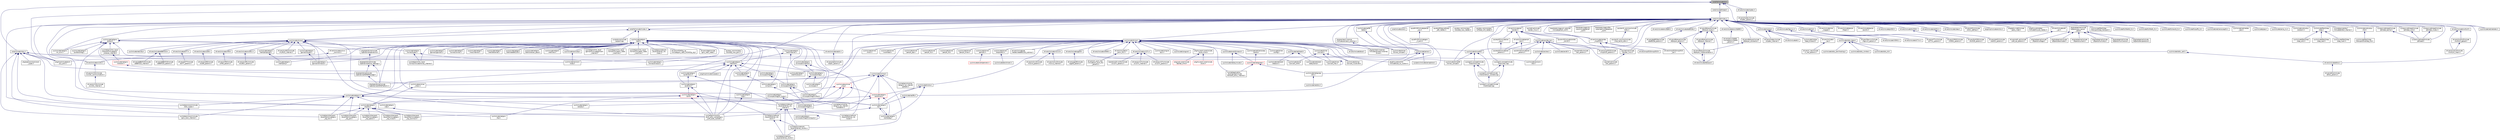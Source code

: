 digraph "core/lib/include/cib.h"
{
 // LATEX_PDF_SIZE
  edge [fontname="Helvetica",fontsize="10",labelfontname="Helvetica",labelfontsize="10"];
  node [fontname="Helvetica",fontsize="10",shape=record];
  Node1 [label="core/lib/include/cib.h",height=0.2,width=0.4,color="black", fillcolor="grey75", style="filled", fontcolor="black",tooltip="Circular integer buffer interface."];
  Node1 -> Node2 [dir="back",color="midnightblue",fontsize="10",style="solid",fontname="Helvetica"];
  Node2 [label="core/include/mbox.h",height=0.2,width=0.4,color="black", fillcolor="white", style="filled",URL="$mbox_8h.html",tooltip="Mailbox API."];
  Node2 -> Node3 [dir="back",color="midnightblue",fontsize="10",style="solid",fontname="Helvetica"];
  Node3 [label="pkg/lwip/include/arch\l/sys_arch.h",height=0.2,width=0.4,color="black", fillcolor="white", style="filled",URL="$sys__arch_8h.html",tooltip="OS abstraction layer."];
  Node2 -> Node4 [dir="back",color="midnightblue",fontsize="10",style="solid",fontname="Helvetica"];
  Node4 [label="pkg/openwsn/sock/sock\l_types.h",height=0.2,width=0.4,color="black", fillcolor="white", style="filled",URL="$pkg_2openwsn_2sock_2sock__types_8h.html",tooltip="OpenWSN-specific types."];
  Node2 -> Node5 [dir="back",color="midnightblue",fontsize="10",style="solid",fontname="Helvetica"];
  Node5 [label="sys/include/can/conn\l/isotp.h",height=0.2,width=0.4,color="black", fillcolor="white", style="filled",URL="$conn_2isotp_8h.html",tooltip="Definitions of generic CAN interface."];
  Node2 -> Node6 [dir="back",color="midnightblue",fontsize="10",style="solid",fontname="Helvetica"];
  Node6 [label="sys/include/can/conn\l/raw.h",height=0.2,width=0.4,color="black", fillcolor="white", style="filled",URL="$can_2conn_2raw_8h.html",tooltip="Definitions of generic CAN interface."];
  Node2 -> Node7 [dir="back",color="midnightblue",fontsize="10",style="solid",fontname="Helvetica"];
  Node7 [label="sys/include/evtimer\l_mbox.h",height=0.2,width=0.4,color="black", fillcolor="white", style="filled",URL="$evtimer__mbox_8h.html",tooltip="Message box based evtimer event."];
  Node7 -> Node8 [dir="back",color="midnightblue",fontsize="10",style="solid",fontname="Helvetica"];
  Node8 [label="sys/include/net/gnrc\l/tcp/tcb.h",height=0.2,width=0.4,color="black", fillcolor="white", style="filled",URL="$tcb_8h.html",tooltip="GNRC TCP transmission control block (TCB)"];
  Node8 -> Node9 [dir="back",color="midnightblue",fontsize="10",style="solid",fontname="Helvetica"];
  Node9 [label="sys/include/net/gnrc\l/tcp.h",height=0.2,width=0.4,color="black", fillcolor="white", style="filled",URL="$gnrc_2tcp_8h.html",tooltip="GNRC TCP API."];
  Node8 -> Node10 [dir="back",color="midnightblue",fontsize="10",style="solid",fontname="Helvetica"];
  Node10 [label="sys/net/gnrc/transport\l_layer/tcp/include/gnrc\l_tcp_common.h",height=0.2,width=0.4,color="black", fillcolor="white", style="filled",URL="$gnrc__tcp__common_8h.html",tooltip="Internally used defines, macros and variable declarations."];
  Node8 -> Node11 [dir="back",color="midnightblue",fontsize="10",style="solid",fontname="Helvetica"];
  Node11 [label="sys/net/gnrc/transport\l_layer/tcp/include/gnrc\l_tcp_fsm.h",height=0.2,width=0.4,color="black", fillcolor="white", style="filled",URL="$gnrc__tcp__fsm_8h.html",tooltip="TCP finite state machine declarations."];
  Node8 -> Node12 [dir="back",color="midnightblue",fontsize="10",style="solid",fontname="Helvetica"];
  Node12 [label="sys/net/gnrc/transport\l_layer/tcp/include/gnrc\l_tcp_option.h",height=0.2,width=0.4,color="black", fillcolor="white", style="filled",URL="$gnrc__tcp__option_8h.html",tooltip="TCP option handling declarations."];
  Node8 -> Node13 [dir="back",color="midnightblue",fontsize="10",style="solid",fontname="Helvetica"];
  Node13 [label="sys/net/gnrc/transport\l_layer/tcp/include/gnrc\l_tcp_pkt.h",height=0.2,width=0.4,color="black", fillcolor="white", style="filled",URL="$gnrc__tcp__pkt_8h.html",tooltip="TCP packet handling declarations."];
  Node8 -> Node14 [dir="back",color="midnightblue",fontsize="10",style="solid",fontname="Helvetica"];
  Node14 [label="sys/net/gnrc/transport\l_layer/tcp/include/gnrc\l_tcp_rcvbuf.h",height=0.2,width=0.4,color="black", fillcolor="white", style="filled",URL="$gnrc__tcp__rcvbuf_8h.html",tooltip="Functions for allocating and freeing the receive buffer."];
  Node2 -> Node8 [dir="back",color="midnightblue",fontsize="10",style="solid",fontname="Helvetica"];
  Node2 -> Node15 [dir="back",color="midnightblue",fontsize="10",style="solid",fontname="Helvetica"];
  Node15 [label="sys/net/gnrc/sock/include\l/gnrc_sock_internal.h",height=0.2,width=0.4,color="black", fillcolor="white", style="filled",URL="$gnrc__sock__internal_8h.html",tooltip="Internal GNRC-specific types and function definitions."];
  Node2 -> Node16 [dir="back",color="midnightblue",fontsize="10",style="solid",fontname="Helvetica"];
  Node16 [label="sys/net/gnrc/sock/include\l/sock_types.h",height=0.2,width=0.4,color="black", fillcolor="white", style="filled",URL="$sys_2net_2gnrc_2sock_2include_2sock__types_8h.html",tooltip="GNRC-specific types and function definitions."];
  Node16 -> Node15 [dir="back",color="midnightblue",fontsize="10",style="solid",fontname="Helvetica"];
  Node2 -> Node11 [dir="back",color="midnightblue",fontsize="10",style="solid",fontname="Helvetica"];
  Node1 -> Node17 [dir="back",color="midnightblue",fontsize="10",style="solid",fontname="Helvetica"];
  Node17 [label="core/include/thread.h",height=0.2,width=0.4,color="black", fillcolor="white", style="filled",URL="$core_2include_2thread_8h.html",tooltip="Threading API."];
  Node17 -> Node18 [dir="back",color="midnightblue",fontsize="10",style="solid",fontname="Helvetica"];
  Node18 [label="core/include/mutex.h",height=0.2,width=0.4,color="black", fillcolor="white", style="filled",URL="$mutex_8h.html",tooltip="Mutex for thread synchronization."];
  Node18 -> Node19 [dir="back",color="midnightblue",fontsize="10",style="solid",fontname="Helvetica"];
  Node19 [label="core/include/cond.h",height=0.2,width=0.4,color="black", fillcolor="white", style="filled",URL="$cond_8h.html",tooltip="Condition variable for thread synchronization."];
  Node18 -> Node20 [dir="back",color="midnightblue",fontsize="10",style="solid",fontname="Helvetica"];
  Node20 [label="core/lib/include/rmutex.h",height=0.2,width=0.4,color="black", fillcolor="white", style="filled",URL="$rmutex_8h.html",tooltip="Recursive Mutex for thread synchronization."];
  Node20 -> Node21 [dir="back",color="midnightblue",fontsize="10",style="solid",fontname="Helvetica"];
  Node21 [label="sys/arduino/include\l/spiport.hpp",height=0.2,width=0.4,color="black", fillcolor="white", style="filled",URL="$spiport_8hpp.html",tooltip="Definition of the Arduino 'SPI' interface."];
  Node20 -> Node22 [dir="back",color="midnightblue",fontsize="10",style="solid",fontname="Helvetica"];
  Node22 [label="sys/include/net/gnrc\l/netif.h",height=0.2,width=0.4,color="black", fillcolor="white", style="filled",URL="$gnrc_2netif_8h.html",tooltip="Definition for GNRC's network interfaces."];
  Node22 -> Node23 [dir="back",color="midnightblue",fontsize="10",style="solid",fontname="Helvetica"];
  Node23 [label="cpu/esp_common/esp\l-now/esp_now_gnrc.h",height=0.2,width=0.4,color="black", fillcolor="white", style="filled",URL="$esp__now__gnrc_8h.html",tooltip="ESP-NOW adaption for Network interface API."];
  Node22 -> Node24 [dir="back",color="midnightblue",fontsize="10",style="solid",fontname="Helvetica"];
  Node24 [label="drivers/include/cc1xxx\l_common.h",height=0.2,width=0.4,color="black", fillcolor="white", style="filled",URL="$cc1xxx__common_8h.html",tooltip="CC110x/CC1200 adaption for Network interface API."];
  Node24 -> Node25 [dir="back",color="midnightblue",fontsize="10",style="solid",fontname="Helvetica"];
  Node25 [label="drivers/include/cc110x.h",height=0.2,width=0.4,color="black", fillcolor="white", style="filled",URL="$cc110x_8h.html",tooltip="Interface definition for the CC1100/CC1101 driver."];
  Node25 -> Node26 [dir="back",color="midnightblue",fontsize="10",style="solid",fontname="Helvetica"];
  Node26 [label="drivers/cc110x/include\l/cc110x_communication.h",height=0.2,width=0.4,color="black", fillcolor="white", style="filled",URL="$cc110x__communication_8h.html",tooltip="Functions to communicate with the CC1100/CC1101 transceiver."];
  Node26 -> Node27 [dir="back",color="midnightblue",fontsize="10",style="solid",fontname="Helvetica"];
  Node27 [label="drivers/cc110x/include\l/cc110x_internal.h",height=0.2,width=0.4,color="black", fillcolor="white", style="filled",URL="$cc110x__internal_8h.html",tooltip="Internal functions of the CC110x transceiver driver."];
  Node22 -> Node28 [dir="back",color="midnightblue",fontsize="10",style="solid",fontname="Helvetica"];
  Node28 [label="drivers/nrf24l01p_ng\l/include/gnrc_netif_nrf24l01p_ng.h",height=0.2,width=0.4,color="black", fillcolor="white", style="filled",URL="$gnrc__netif__nrf24l01p__ng_8h.html",tooltip="NRF24L01+ (NG) adaptation for Network interface API."];
  Node22 -> Node29 [dir="back",color="midnightblue",fontsize="10",style="solid",fontname="Helvetica"];
  Node29 [label="drivers/xbee/include\l/gnrc_netif_xbee.h",height=0.2,width=0.4,color="black", fillcolor="white", style="filled",URL="$gnrc__netif__xbee_8h.html",tooltip="XBee adaption for Network interface API."];
  Node22 -> Node30 [dir="back",color="midnightblue",fontsize="10",style="solid",fontname="Helvetica"];
  Node30 [label="pkg/opendsme/include\l/opendsme/DSMEPlatform.h",height=0.2,width=0.4,color="black", fillcolor="white", style="filled",URL="$DSMEPlatform_8h.html",tooltip="DSME Platform interface implementation."];
  Node22 -> Node31 [dir="back",color="midnightblue",fontsize="10",style="solid",fontname="Helvetica"];
  Node31 [label="pkg/opendsme/include\l/opendsme/opendsme.h",height=0.2,width=0.4,color="black", fillcolor="white", style="filled",URL="$opendsme_8h_source.html",tooltip=" "];
  Node31 -> Node32 [dir="back",color="midnightblue",fontsize="10",style="solid",fontname="Helvetica"];
  Node32 [label="pkg/opendsme/include\l/opendsme/dsme_settings.h",height=0.2,width=0.4,color="black", fillcolor="white", style="filled",URL="$dsme__settings_8h.html",tooltip=" "];
  Node32 -> Node33 [dir="back",color="midnightblue",fontsize="10",style="solid",fontname="Helvetica"];
  Node33 [label="pkg/opendsme/include\l/opendsme/DSMEMessage.h",height=0.2,width=0.4,color="black", fillcolor="white", style="filled",URL="$DSMEMessage_8h.html",tooltip="DSME Message interface implementation for GNRC."];
  Node33 -> Node30 [dir="back",color="midnightblue",fontsize="10",style="solid",fontname="Helvetica"];
  Node32 -> Node30 [dir="back",color="midnightblue",fontsize="10",style="solid",fontname="Helvetica"];
  Node22 -> Node34 [dir="back",color="midnightblue",fontsize="10",style="solid",fontname="Helvetica"];
  Node34 [label="sys/include/net/gnrc\l/gomach/gomach.h",height=0.2,width=0.4,color="black", fillcolor="white", style="filled",URL="$gomach_8h.html",tooltip="Implementation of GoMacH protocol."];
  Node22 -> Node35 [dir="back",color="midnightblue",fontsize="10",style="solid",fontname="Helvetica"];
  Node35 [label="sys/include/net/gnrc\l/gomach/timeout.h",height=0.2,width=0.4,color="black", fillcolor="white", style="filled",URL="$net_2gnrc_2gomach_2timeout_8h.html",tooltip="Timeout handling of GoMacH."];
  Node22 -> Node36 [dir="back",color="midnightblue",fontsize="10",style="solid",fontname="Helvetica"];
  Node36 [label="sys/include/net/gnrc\l/icmpv6/echo.h",height=0.2,width=0.4,color="black", fillcolor="white", style="filled",URL="$echo_8h.html",tooltip="ICMPv6 echo message definitions."];
  Node36 -> Node37 [dir="back",color="midnightblue",fontsize="10",style="solid",fontname="Helvetica"];
  Node37 [label="sys/include/net/gnrc\l/icmpv6.h",height=0.2,width=0.4,color="black", fillcolor="white", style="filled",URL="$gnrc_2icmpv6_8h.html",tooltip="Definitions for GNRC's ICMPv6 implementation."];
  Node37 -> Node38 [dir="back",color="midnightblue",fontsize="10",style="solid",fontname="Helvetica"];
  Node38 [label="sys/net/gnrc/routing\l/rpl/gnrc_rpl_internal\l/validation.h",height=0.2,width=0.4,color="black", fillcolor="white", style="filled",URL="$validation_8h.html",tooltip="RPL control message validation functions."];
  Node22 -> Node37 [dir="back",color="midnightblue",fontsize="10",style="solid",fontname="Helvetica"];
  Node22 -> Node39 [dir="back",color="midnightblue",fontsize="10",style="solid",fontname="Helvetica"];
  Node39 [label="sys/include/net/gnrc\l/ipv6/nib.h",height=0.2,width=0.4,color="black", fillcolor="white", style="filled",URL="$nib_8h.html",tooltip="NIB definitions."];
  Node39 -> Node40 [dir="back",color="midnightblue",fontsize="10",style="solid",fontname="Helvetica"];
  Node40 [label="sys/include/net/gnrc\l/ipv6.h",height=0.2,width=0.4,color="red", fillcolor="white", style="filled",URL="$gnrc_2ipv6_8h.html",tooltip="Definitions for GNRC's IPv6 implementation."];
  Node40 -> Node42 [dir="back",color="midnightblue",fontsize="10",style="solid",fontname="Helvetica"];
  Node42 [label="sys/include/net/gnrc\l/rpl.h",height=0.2,width=0.4,color="black", fillcolor="white", style="filled",URL="$rpl_8h.html",tooltip="RPL header."];
  Node42 -> Node43 [dir="back",color="midnightblue",fontsize="10",style="solid",fontname="Helvetica"];
  Node43 [label="sys/include/net/gnrc\l/rpl/dodag.h",height=0.2,width=0.4,color="black", fillcolor="white", style="filled",URL="$dodag_8h.html",tooltip="DODAG-related functions for RPL."];
  Node43 -> Node42 [dir="back",color="midnightblue",fontsize="10",style="solid",fontname="Helvetica"];
  Node42 -> Node44 [dir="back",color="midnightblue",fontsize="10",style="solid",fontname="Helvetica"];
  Node44 [label="sys/net/gnrc/routing\l/ipv6_auto_subnets/gnrc\l_ipv6_auto_subnets.c",height=0.2,width=0.4,color="black", fillcolor="white", style="filled",URL="$gnrc__ipv6__auto__subnets_8c.html",tooltip=" "];
  Node40 -> Node8 [dir="back",color="midnightblue",fontsize="10",style="solid",fontname="Helvetica"];
  Node40 -> Node9 [dir="back",color="midnightblue",fontsize="10",style="solid",fontname="Helvetica"];
  Node40 -> Node45 [dir="back",color="midnightblue",fontsize="10",style="solid",fontname="Helvetica"];
  Node45 [label="sys/net/gnrc/network\l_layer/ipv6/nib/_nib\l-internal.h",height=0.2,width=0.4,color="black", fillcolor="white", style="filled",URL="$__nib-internal_8h_source.html",tooltip=" "];
  Node45 -> Node46 [dir="back",color="midnightblue",fontsize="10",style="solid",fontname="Helvetica"];
  Node46 [label="sys/net/gnrc/network\l_layer/ipv6/nib/_nib-6ln.h",height=0.2,width=0.4,color="black", fillcolor="white", style="filled",URL="$__nib-6ln_8h.html",tooltip="Definitions related to 6Lo node (6LN) functionality of the NIB."];
  Node46 -> Node47 [dir="back",color="midnightblue",fontsize="10",style="solid",fontname="Helvetica"];
  Node47 [label="sys/net/gnrc/network\l_layer/ipv6/nib/_nib-6lr.h",height=0.2,width=0.4,color="black", fillcolor="white", style="filled",URL="$__nib-6lr_8h.html",tooltip="Definitions related to 6Lo router (6LR) functionality of the NIB."];
  Node45 -> Node47 [dir="back",color="midnightblue",fontsize="10",style="solid",fontname="Helvetica"];
  Node45 -> Node48 [dir="back",color="midnightblue",fontsize="10",style="solid",fontname="Helvetica"];
  Node48 [label="sys/net/gnrc/network\l_layer/ipv6/nib/_nib\l-arsm.h",height=0.2,width=0.4,color="black", fillcolor="white", style="filled",URL="$__nib-arsm_8h_source.html",tooltip=" "];
  Node48 -> Node46 [dir="back",color="midnightblue",fontsize="10",style="solid",fontname="Helvetica"];
  Node48 -> Node47 [dir="back",color="midnightblue",fontsize="10",style="solid",fontname="Helvetica"];
  Node45 -> Node49 [dir="back",color="midnightblue",fontsize="10",style="solid",fontname="Helvetica"];
  Node49 [label="sys/net/gnrc/network\l_layer/ipv6/nib/_nib\l-router.h",height=0.2,width=0.4,color="black", fillcolor="white", style="filled",URL="$__nib-router_8h_source.html",tooltip=" "];
  Node40 -> Node44 [dir="back",color="midnightblue",fontsize="10",style="solid",fontname="Helvetica"];
  Node39 -> Node44 [dir="back",color="midnightblue",fontsize="10",style="solid",fontname="Helvetica"];
  Node22 -> Node50 [dir="back",color="midnightblue",fontsize="10",style="solid",fontname="Helvetica"];
  Node50 [label="sys/include/net/gnrc\l/lwmac/lwmac.h",height=0.2,width=0.4,color="black", fillcolor="white", style="filled",URL="$lwmac_8h.html",tooltip="Interface definition for the LWMAC protocol."];
  Node22 -> Node51 [dir="back",color="midnightblue",fontsize="10",style="solid",fontname="Helvetica"];
  Node51 [label="sys/include/net/gnrc\l/lwmac/timeout.h",height=0.2,width=0.4,color="black", fillcolor="white", style="filled",URL="$net_2gnrc_2lwmac_2timeout_8h.html",tooltip="Timeout handling of LWMAC."];
  Node22 -> Node52 [dir="back",color="midnightblue",fontsize="10",style="solid",fontname="Helvetica"];
  Node52 [label="sys/include/net/gnrc\l/mac/internal.h",height=0.2,width=0.4,color="black", fillcolor="white", style="filled",URL="$mac_2internal_8h.html",tooltip="Definitions of internal functions of GNRC_MAC module."];
  Node22 -> Node53 [dir="back",color="midnightblue",fontsize="10",style="solid",fontname="Helvetica"];
  Node53 [label="sys/include/net/gnrc\l/ndp.h",height=0.2,width=0.4,color="black", fillcolor="white", style="filled",URL="$gnrc_2ndp_8h.html",tooltip="GNRC-specific neighbor discovery definitions."];
  Node53 -> Node44 [dir="back",color="midnightblue",fontsize="10",style="solid",fontname="Helvetica"];
  Node22 -> Node54 [dir="back",color="midnightblue",fontsize="10",style="solid",fontname="Helvetica"];
  Node54 [label="sys/include/net/gnrc\l/netif/ethernet.h",height=0.2,width=0.4,color="black", fillcolor="white", style="filled",URL="$gnrc_2netif_2ethernet_8h.html",tooltip="Ethernet adaption for Network interface API."];
  Node22 -> Node55 [dir="back",color="midnightblue",fontsize="10",style="solid",fontname="Helvetica"];
  Node55 [label="sys/include/net/gnrc\l/netif/hdr.h",height=0.2,width=0.4,color="black", fillcolor="white", style="filled",URL="$net_2gnrc_2netif_2hdr_8h.html",tooltip="Generic network interface header."];
  Node55 -> Node56 [dir="back",color="midnightblue",fontsize="10",style="solid",fontname="Helvetica"];
  Node56 [label="pkg/lwip/include/lwipopts.h",height=0.2,width=0.4,color="black", fillcolor="white", style="filled",URL="$lwipopts_8h.html",tooltip="Option definitions."];
  Node55 -> Node36 [dir="back",color="midnightblue",fontsize="10",style="solid",fontname="Helvetica"];
  Node55 -> Node57 [dir="back",color="midnightblue",fontsize="10",style="solid",fontname="Helvetica"];
  Node57 [label="sys/include/net/gnrc\l/ipv6/nib/nc.h",height=0.2,width=0.4,color="black", fillcolor="white", style="filled",URL="$nc_8h.html",tooltip="Neighbor cache definitions."];
  Node57 -> Node39 [dir="back",color="midnightblue",fontsize="10",style="solid",fontname="Helvetica"];
  Node57 -> Node45 [dir="back",color="midnightblue",fontsize="10",style="solid",fontname="Helvetica"];
  Node55 -> Node58 [dir="back",color="midnightblue",fontsize="10",style="solid",fontname="Helvetica"];
  Node58 [label="sys/include/net/gnrc\l/sixlowpan/frag/rb.h",height=0.2,width=0.4,color="black", fillcolor="white", style="filled",URL="$rb_8h.html",tooltip="Reassembly buffer definitions."];
  Node58 -> Node59 [dir="back",color="midnightblue",fontsize="10",style="solid",fontname="Helvetica"];
  Node59 [label="sys/include/net/gnrc\l/sixlowpan/frag/vrb.h",height=0.2,width=0.4,color="black", fillcolor="white", style="filled",URL="$vrb_8h.html",tooltip="Virtual reassembly buffer definitions."];
  Node59 -> Node60 [dir="back",color="midnightblue",fontsize="10",style="solid",fontname="Helvetica"];
  Node60 [label="sys/include/net/gnrc\l/sixlowpan/frag/minfwd.h",height=0.2,width=0.4,color="black", fillcolor="white", style="filled",URL="$minfwd_8h.html",tooltip="Minimal fragment forwarding definitions."];
  Node59 -> Node61 [dir="back",color="midnightblue",fontsize="10",style="solid",fontname="Helvetica"];
  Node61 [label="sys/include/net/gnrc\l/sixlowpan/frag/sfr.h",height=0.2,width=0.4,color="black", fillcolor="white", style="filled",URL="$gnrc_2sixlowpan_2frag_2sfr_8h.html",tooltip="6LoWPAN selective fragment recovery definitions for GNRC"];
  Node61 -> Node62 [dir="back",color="midnightblue",fontsize="10",style="solid",fontname="Helvetica"];
  Node62 [label="sys/include/net/gnrc\l/sixlowpan/frag/sfr/congure.h",height=0.2,width=0.4,color="black", fillcolor="white", style="filled",URL="$net_2gnrc_2sixlowpan_2frag_2sfr_2congure_8h.html",tooltip="Congure definitions for 6LoWPAN selective fragment recovery."];
  Node62 -> Node62 [dir="back",color="midnightblue",fontsize="10",style="solid",fontname="Helvetica"];
  Node55 -> Node63 [dir="back",color="midnightblue",fontsize="10",style="solid",fontname="Helvetica"];
  Node63 [label="sys/include/net/gnrc\l/sixlowpan/frag.h",height=0.2,width=0.4,color="black", fillcolor="white", style="filled",URL="$gnrc_2sixlowpan_2frag_8h.html",tooltip="6LoWPAN Fragmentation definitions"];
  Node63 -> Node60 [dir="back",color="midnightblue",fontsize="10",style="solid",fontname="Helvetica"];
  Node63 -> Node64 [dir="back",color="midnightblue",fontsize="10",style="solid",fontname="Helvetica"];
  Node64 [label="sys/include/net/gnrc\l/sixlowpan.h",height=0.2,width=0.4,color="black", fillcolor="white", style="filled",URL="$gnrc_2sixlowpan_8h.html",tooltip="Definitions for 6LoWPAN."];
  Node55 -> Node65 [dir="back",color="midnightblue",fontsize="10",style="solid",fontname="Helvetica"];
  Node65 [label="sys/include/net/gnrc.h",height=0.2,width=0.4,color="black", fillcolor="white", style="filled",URL="$gnrc_8h.html",tooltip="Includes all essential GNRC network stack base modules."];
  Node65 -> Node66 [dir="back",color="midnightblue",fontsize="10",style="solid",fontname="Helvetica"];
  Node66 [label="sys/include/net/gnrc\l/rpl/p2p.h",height=0.2,width=0.4,color="black", fillcolor="white", style="filled",URL="$p2p_8h.html",tooltip="Definititions for P2P-RPL."];
  Node65 -> Node42 [dir="back",color="midnightblue",fontsize="10",style="solid",fontname="Helvetica"];
  Node65 -> Node67 [dir="back",color="midnightblue",fontsize="10",style="solid",fontname="Helvetica"];
  Node67 [label="sys/include/net/gnrc\l/udp.h",height=0.2,width=0.4,color="black", fillcolor="white", style="filled",URL="$gnrc_2udp_8h.html",tooltip="UDP GNRC definition."];
  Node67 -> Node44 [dir="back",color="midnightblue",fontsize="10",style="solid",fontname="Helvetica"];
  Node65 -> Node15 [dir="back",color="midnightblue",fontsize="10",style="solid",fontname="Helvetica"];
  Node65 -> Node16 [dir="back",color="midnightblue",fontsize="10",style="solid",fontname="Helvetica"];
  Node65 -> Node11 [dir="back",color="midnightblue",fontsize="10",style="solid",fontname="Helvetica"];
  Node65 -> Node13 [dir="back",color="midnightblue",fontsize="10",style="solid",fontname="Helvetica"];
  Node55 -> Node44 [dir="back",color="midnightblue",fontsize="10",style="solid",fontname="Helvetica"];
  Node22 -> Node68 [dir="back",color="midnightblue",fontsize="10",style="solid",fontname="Helvetica"];
  Node68 [label="sys/include/net/gnrc\l/netif/ieee802154.h",height=0.2,width=0.4,color="black", fillcolor="white", style="filled",URL="$sys_2include_2net_2gnrc_2netif_2ieee802154_8h.html",tooltip="IEEE 802.15.4 adaption for Network interface API."];
  Node22 -> Node69 [dir="back",color="midnightblue",fontsize="10",style="solid",fontname="Helvetica"];
  Node69 [label="sys/include/net/gnrc\l/netif/internal.h",height=0.2,width=0.4,color="black", fillcolor="white", style="filled",URL="$netif_2internal_8h_source.html",tooltip=" "];
  Node69 -> Node55 [dir="back",color="midnightblue",fontsize="10",style="solid",fontname="Helvetica"];
  Node69 -> Node49 [dir="back",color="midnightblue",fontsize="10",style="solid",fontname="Helvetica"];
  Node22 -> Node70 [dir="back",color="midnightblue",fontsize="10",style="solid",fontname="Helvetica"];
  Node70 [label="sys/include/net/gnrc\l/netif/lorawan_base.h",height=0.2,width=0.4,color="black", fillcolor="white", style="filled",URL="$lorawan__base_8h.html",tooltip="LoRaWAN base Network interface API header."];
  Node22 -> Node71 [dir="back",color="midnightblue",fontsize="10",style="solid",fontname="Helvetica"];
  Node71 [label="sys/include/net/gnrc\l/netif/pktq.h",height=0.2,width=0.4,color="black", fillcolor="white", style="filled",URL="$pktq_8h.html",tooltip="Send queue for Network interface API definitions"];
  Node22 -> Node72 [dir="back",color="midnightblue",fontsize="10",style="solid",fontname="Helvetica"];
  Node72 [label="sys/include/net/gnrc\l/netif/raw.h",height=0.2,width=0.4,color="black", fillcolor="white", style="filled",URL="$net_2gnrc_2netif_2raw_8h.html",tooltip="Raw (i.e."];
  Node22 -> Node60 [dir="back",color="midnightblue",fontsize="10",style="solid",fontname="Helvetica"];
  Node22 -> Node61 [dir="back",color="midnightblue",fontsize="10",style="solid",fontname="Helvetica"];
  Node22 -> Node59 [dir="back",color="midnightblue",fontsize="10",style="solid",fontname="Helvetica"];
  Node22 -> Node73 [dir="back",color="midnightblue",fontsize="10",style="solid",fontname="Helvetica"];
  Node73 [label="sys/include/net/gnrc\l/sixlowpan/internal.h",height=0.2,width=0.4,color="black", fillcolor="white", style="filled",URL="$sixlowpan_2internal_8h.html",tooltip="6LoWPAN internal functions"];
  Node73 -> Node63 [dir="back",color="midnightblue",fontsize="10",style="solid",fontname="Helvetica"];
  Node73 -> Node64 [dir="back",color="midnightblue",fontsize="10",style="solid",fontname="Helvetica"];
  Node22 -> Node65 [dir="back",color="midnightblue",fontsize="10",style="solid",fontname="Helvetica"];
  Node22 -> Node74 [dir="back",color="midnightblue",fontsize="10",style="solid",fontname="Helvetica"];
  Node74 [label="sys/net/gnrc/link_layer\l/gomach/include/gomach\l_internal.h",height=0.2,width=0.4,color="black", fillcolor="white", style="filled",URL="$gomach__internal_8h.html",tooltip="GoMacH's internal functions."];
  Node22 -> Node75 [dir="back",color="midnightblue",fontsize="10",style="solid",fontname="Helvetica"];
  Node75 [label="sys/net/gnrc/link_layer\l/lwmac/include/lwmac_internal.h",height=0.2,width=0.4,color="black", fillcolor="white", style="filled",URL="$lwmac__internal_8h.html",tooltip="Interface definition for internal functions of LWMAC protocol."];
  Node22 -> Node76 [dir="back",color="midnightblue",fontsize="10",style="solid",fontname="Helvetica"];
  Node76 [label="sys/net/gnrc/link_layer\l/lwmac/include/rx_state\l_machine.h",height=0.2,width=0.4,color="black", fillcolor="white", style="filled",URL="$rx__state__machine_8h.html",tooltip="Implementation of RX state machine."];
  Node22 -> Node77 [dir="back",color="midnightblue",fontsize="10",style="solid",fontname="Helvetica"];
  Node77 [label="sys/net/gnrc/link_layer\l/lwmac/include/tx_state\l_machine.h",height=0.2,width=0.4,color="black", fillcolor="white", style="filled",URL="$tx__state__machine_8h.html",tooltip="Implementation of TX state machine."];
  Node22 -> Node48 [dir="back",color="midnightblue",fontsize="10",style="solid",fontname="Helvetica"];
  Node22 -> Node78 [dir="back",color="midnightblue",fontsize="10",style="solid",fontname="Helvetica"];
  Node78 [label="sys/net/gnrc/network\l_layer/ipv6/nib/_nib\l-slaac.h",height=0.2,width=0.4,color="black", fillcolor="white", style="filled",URL="$__nib-slaac_8h.html",tooltip="Definions related to SLAAC functionality of the NIB."];
  Node22 -> Node44 [dir="back",color="midnightblue",fontsize="10",style="solid",fontname="Helvetica"];
  Node20 -> Node79 [dir="back",color="midnightblue",fontsize="10",style="solid",fontname="Helvetica"];
  Node79 [label="sys/include/xtimer.h",height=0.2,width=0.4,color="black", fillcolor="white", style="filled",URL="$xtimer_8h.html",tooltip="xtimer interface definitions"];
  Node79 -> Node80 [dir="back",color="midnightblue",fontsize="10",style="solid",fontname="Helvetica"];
  Node80 [label="drivers/include/at86rf215.h",height=0.2,width=0.4,color="black", fillcolor="white", style="filled",URL="$at86rf215_8h.html",tooltip="Interface definition for AT86RF215 based drivers."];
  Node80 -> Node81 [dir="back",color="midnightblue",fontsize="10",style="solid",fontname="Helvetica"];
  Node81 [label="drivers/at86rf215/include\l/at86rf215_internal.h",height=0.2,width=0.4,color="black", fillcolor="white", style="filled",URL="$at86rf215__internal_8h.html",tooltip="Low-Level functions for the AT86RF215 driver."];
  Node80 -> Node82 [dir="back",color="midnightblue",fontsize="10",style="solid",fontname="Helvetica"];
  Node82 [label="drivers/at86rf215/include\l/at86rf215_params.h",height=0.2,width=0.4,color="black", fillcolor="white", style="filled",URL="$at86rf215__params_8h.html",tooltip="Default configuration for the AT86RF215 driver."];
  Node79 -> Node83 [dir="back",color="midnightblue",fontsize="10",style="solid",fontname="Helvetica"];
  Node83 [label="drivers/include/dcf77.h",height=0.2,width=0.4,color="black", fillcolor="white", style="filled",URL="$dcf77_8h.html",tooltip="Interface definition for the dcf77 sensor driver."];
  Node83 -> Node84 [dir="back",color="midnightblue",fontsize="10",style="solid",fontname="Helvetica"];
  Node84 [label="drivers/dcf77/include\l/dcf77_params.h",height=0.2,width=0.4,color="black", fillcolor="white", style="filled",URL="$dcf77__params_8h.html",tooltip="Default configuration for DCF77 devices."];
  Node79 -> Node85 [dir="back",color="midnightblue",fontsize="10",style="solid",fontname="Helvetica"];
  Node85 [label="drivers/include/scd30.h",height=0.2,width=0.4,color="black", fillcolor="white", style="filled",URL="$scd30_8h.html",tooltip="Device driver interface for the SCD30 sensor."];
  Node85 -> Node86 [dir="back",color="midnightblue",fontsize="10",style="solid",fontname="Helvetica"];
  Node86 [label="drivers/scd30/include\l/scd30_params.h",height=0.2,width=0.4,color="black", fillcolor="white", style="filled",URL="$scd30__params_8h.html",tooltip="Device driver params interface for the SCD30 sensor."];
  Node79 -> Node87 [dir="back",color="midnightblue",fontsize="10",style="solid",fontname="Helvetica"];
  Node87 [label="drivers/include/sdp3x.h",height=0.2,width=0.4,color="black", fillcolor="white", style="filled",URL="$sdp3x_8h.html",tooltip="Device driver interface for the SDP3x sensor."];
  Node87 -> Node88 [dir="back",color="midnightblue",fontsize="10",style="solid",fontname="Helvetica"];
  Node88 [label="drivers/sdp3x/include\l/sdp3x_params.h",height=0.2,width=0.4,color="black", fillcolor="white", style="filled",URL="$sdp3x__params_8h.html",tooltip="Device driver params interface for the SDP3x sensor."];
  Node79 -> Node89 [dir="back",color="midnightblue",fontsize="10",style="solid",fontname="Helvetica"];
  Node89 [label="drivers/include/srf04.h",height=0.2,width=0.4,color="black", fillcolor="white", style="filled",URL="$srf04_8h.html",tooltip="Device driver for the srf04 ultra sonic range finder."];
  Node89 -> Node90 [dir="back",color="midnightblue",fontsize="10",style="solid",fontname="Helvetica"];
  Node90 [label="drivers/srf04/include\l/srf04_params.h",height=0.2,width=0.4,color="black", fillcolor="white", style="filled",URL="$srf04__params_8h.html",tooltip="Default configuration for srf04 devices."];
  Node79 -> Node91 [dir="back",color="midnightblue",fontsize="10",style="solid",fontname="Helvetica"];
  Node91 [label="drivers/include/ws281x.h",height=0.2,width=0.4,color="black", fillcolor="white", style="filled",URL="$ws281x_8h.html",tooltip="WS2812/SK6812 RGB LED Driver."];
  Node91 -> Node92 [dir="back",color="midnightblue",fontsize="10",style="solid",fontname="Helvetica"];
  Node92 [label="drivers/ws281x/include\l/ws281x_params.h",height=0.2,width=0.4,color="black", fillcolor="white", style="filled",URL="$ws281x__params_8h.html",tooltip="Default configuration for WS2812/SK6812 RGB LEDs."];
  Node79 -> Node93 [dir="back",color="midnightblue",fontsize="10",style="solid",fontname="Helvetica"];
  Node93 [label="drivers/my9221/include\l/my9221_internal.h",height=0.2,width=0.4,color="black", fillcolor="white", style="filled",URL="$my9221__internal_8h.html",tooltip="Internal config and parameters for the MY9221 LED controller."];
  Node79 -> Node35 [dir="back",color="midnightblue",fontsize="10",style="solid",fontname="Helvetica"];
  Node79 -> Node94 [dir="back",color="midnightblue",fontsize="10",style="solid",fontname="Helvetica"];
  Node94 [label="sys/include/net/gnrc\l/gomach/types.h",height=0.2,width=0.4,color="black", fillcolor="white", style="filled",URL="$sys_2include_2net_2gnrc_2gomach_2types_8h.html",tooltip="Internal used types of GoMacH."];
  Node94 -> Node35 [dir="back",color="midnightblue",fontsize="10",style="solid",fontname="Helvetica"];
  Node79 -> Node95 [dir="back",color="midnightblue",fontsize="10",style="solid",fontname="Helvetica"];
  Node95 [label="sys/include/net/gnrc\l/lwmac/types.h",height=0.2,width=0.4,color="black", fillcolor="white", style="filled",URL="$sys_2include_2net_2gnrc_2lwmac_2types_8h.html",tooltip="Definition of internal types used by LWMAC."];
  Node95 -> Node51 [dir="back",color="midnightblue",fontsize="10",style="solid",fontname="Helvetica"];
  Node95 -> Node75 [dir="back",color="midnightblue",fontsize="10",style="solid",fontname="Helvetica"];
  Node79 -> Node96 [dir="back",color="midnightblue",fontsize="10",style="solid",fontname="Helvetica"];
  Node96 [label="sys/include/net/gnrc\l/netif/pktq/type.h",height=0.2,width=0.4,color="black", fillcolor="white", style="filled",URL="$type_8h.html",tooltip="Send queue for Network interface API type definitions"];
  Node96 -> Node71 [dir="back",color="midnightblue",fontsize="10",style="solid",fontname="Helvetica"];
  Node79 -> Node97 [dir="back",color="midnightblue",fontsize="10",style="solid",fontname="Helvetica"];
  Node97 [label="sys/include/net/gnrc\l/sixlowpan/frag/sfr_types.h",height=0.2,width=0.4,color="black", fillcolor="white", style="filled",URL="$sfr__types_8h.html",tooltip="6LoWPAN selective fragment recovery type definitions for GNRC"];
  Node97 -> Node61 [dir="back",color="midnightblue",fontsize="10",style="solid",fontname="Helvetica"];
  Node79 -> Node98 [dir="back",color="midnightblue",fontsize="10",style="solid",fontname="Helvetica"];
  Node98 [label="sys/include/net/sntp.h",height=0.2,width=0.4,color="black", fillcolor="white", style="filled",URL="$sntp_8h.html",tooltip="SNTP definitions."];
  Node79 -> Node44 [dir="back",color="midnightblue",fontsize="10",style="solid",fontname="Helvetica"];
  Node20 -> Node99 [dir="back",color="midnightblue",fontsize="10",style="solid",fontname="Helvetica"];
  Node99 [label="sys/include/ztimer.h",height=0.2,width=0.4,color="black", fillcolor="white", style="filled",URL="$ztimer_8h.html",tooltip="ztimer API"];
  Node99 -> Node100 [dir="back",color="midnightblue",fontsize="10",style="solid",fontname="Helvetica"];
  Node100 [label="drivers/include/dose.h",height=0.2,width=0.4,color="black", fillcolor="white", style="filled",URL="$dose_8h.html",tooltip="Driver for the Differentially Operated Serial Ethernet module."];
  Node99 -> Node101 [dir="back",color="midnightblue",fontsize="10",style="solid",fontname="Helvetica"];
  Node101 [label="drivers/include/net\l/netdev/ieee802154_submac.h",height=0.2,width=0.4,color="black", fillcolor="white", style="filled",URL="$ieee802154__submac_8h_source.html",tooltip=" "];
  Node99 -> Node102 [dir="back",color="midnightblue",fontsize="10",style="solid",fontname="Helvetica"];
  Node102 [label="drivers/include/rn2xx3.h",height=0.2,width=0.4,color="black", fillcolor="white", style="filled",URL="$rn2xx3_8h.html",tooltip="High-level driver for the RN2483/RN2903 LoRa modules."];
  Node102 -> Node103 [dir="back",color="midnightblue",fontsize="10",style="solid",fontname="Helvetica"];
  Node103 [label="drivers/rn2xx3/include\l/rn2xx3_internal.h",height=0.2,width=0.4,color="black", fillcolor="white", style="filled",URL="$rn2xx3__internal_8h.html",tooltip="Internal driver definitions for the RN2483/RN2903 LoRa modules."];
  Node102 -> Node104 [dir="back",color="midnightblue",fontsize="10",style="solid",fontname="Helvetica"];
  Node104 [label="drivers/rn2xx3/include\l/rn2xx3_params.h",height=0.2,width=0.4,color="black", fillcolor="white", style="filled",URL="$rn2xx3__params_8h.html",tooltip="Default configuration for RN2483/RN2903 devices."];
  Node99 -> Node105 [dir="back",color="midnightblue",fontsize="10",style="solid",fontname="Helvetica"];
  Node105 [label="drivers/include/sgp30.h",height=0.2,width=0.4,color="black", fillcolor="white", style="filled",URL="$sgp30_8h.html",tooltip=" "];
  Node105 -> Node106 [dir="back",color="midnightblue",fontsize="10",style="solid",fontname="Helvetica"];
  Node106 [label="drivers/sgp30/include\l/sgp30_params.h",height=0.2,width=0.4,color="black", fillcolor="white", style="filled",URL="$sgp30__params_8h.html",tooltip="Default configuration."];
  Node99 -> Node107 [dir="back",color="midnightblue",fontsize="10",style="solid",fontname="Helvetica"];
  Node107 [label="drivers/include/sm\l_pwm_01c.h",height=0.2,width=0.4,color="black", fillcolor="white", style="filled",URL="$sm__pwm__01c_8h.html",tooltip="SM_PWM_01C Device Driver."];
  Node107 -> Node108 [dir="back",color="midnightblue",fontsize="10",style="solid",fontname="Helvetica"];
  Node108 [label="drivers/sm_pwm_01c\l/include/sm_pwm_01c\l_params.h",height=0.2,width=0.4,color="black", fillcolor="white", style="filled",URL="$sm__pwm__01c__params_8h.html",tooltip="Default configuration for SM_PWM_01C driver."];
  Node99 -> Node109 [dir="back",color="midnightblue",fontsize="10",style="solid",fontname="Helvetica"];
  Node109 [label="drivers/include/sx127x.h",height=0.2,width=0.4,color="black", fillcolor="white", style="filled",URL="$sx127x_8h.html",tooltip="Public interface for SX127X driver."];
  Node109 -> Node110 [dir="back",color="midnightblue",fontsize="10",style="solid",fontname="Helvetica"];
  Node110 [label="boards/nz32-sc151/include\l/sx127x_params.h",height=0.2,width=0.4,color="black", fillcolor="white", style="filled",URL="$boards_2nz32-sc151_2include_2sx127x__params_8h.html",tooltip="sx127x configuration for nz32-sc15 using modtronix inAir9 LoRa module"];
  Node109 -> Node111 [dir="back",color="midnightblue",fontsize="10",style="solid",fontname="Helvetica"];
  Node111 [label="drivers/sx127x/include\l/sx127x_internal.h",height=0.2,width=0.4,color="black", fillcolor="white", style="filled",URL="$sx127x__internal_8h.html",tooltip="Semtech SX127X internal functions."];
  Node109 -> Node112 [dir="back",color="midnightblue",fontsize="10",style="solid",fontname="Helvetica"];
  Node112 [label="drivers/sx127x/include\l/sx127x_params.h",height=0.2,width=0.4,color="black", fillcolor="white", style="filled",URL="$drivers_2sx127x_2include_2sx127x__params_8h.html",tooltip="Default configuration for SX127X driver."];
  Node99 -> Node113 [dir="back",color="midnightblue",fontsize="10",style="solid",fontname="Helvetica"];
  Node113 [label="drivers/include/w5500.h",height=0.2,width=0.4,color="black", fillcolor="white", style="filled",URL="$w5500_8h.html",tooltip="Interface definition for the W5500 device driver."];
  Node99 -> Node114 [dir="back",color="midnightblue",fontsize="10",style="solid",fontname="Helvetica"];
  Node114 [label="pkg/mynewt-core/include\l/os/os_time.h",height=0.2,width=0.4,color="black", fillcolor="white", style="filled",URL="$os__time_8h.html",tooltip="mynewt-core time abstraction"];
  Node114 -> Node115 [dir="back",color="midnightblue",fontsize="10",style="solid",fontname="Helvetica"];
  Node115 [label="pkg/mynewt-core/include\l/os/os.h",height=0.2,width=0.4,color="red", fillcolor="white", style="filled",URL="$os_8h.html",tooltip="Apache Mynewt Copyright 2015-2021 The Apache Software Foundation."];
  Node114 -> Node120 [dir="back",color="midnightblue",fontsize="10",style="solid",fontname="Helvetica"];
  Node120 [label="pkg/uwb-core/include\l/dpl/dpl_time.h",height=0.2,width=0.4,color="red", fillcolor="white", style="filled",URL="$dpl__time_8h.html",tooltip="uwb-core DPL (Decawave Porting Layer) time abstraction"];
  Node99 -> Node30 [dir="back",color="midnightblue",fontsize="10",style="solid",fontname="Helvetica"];
  Node99 -> Node121 [dir="back",color="midnightblue",fontsize="10",style="solid",fontname="Helvetica"];
  Node121 [label="pkg/semtech-loramac\l/include/semtech-loramac\l/timer.h",height=0.2,width=0.4,color="black", fillcolor="white", style="filled",URL="$pkg_2semtech-loramac_2include_2semtech-loramac_2timer_8h.html",tooltip="Semtech LoRaMAC timer compatibility definitions."];
  Node99 -> Node122 [dir="back",color="midnightblue",fontsize="10",style="solid",fontname="Helvetica"];
  Node122 [label="pkg/tinyusb/contrib\l/include/tusb_os_custom.h",height=0.2,width=0.4,color="black", fillcolor="white", style="filled",URL="$tusb__os__custom_8h.html",tooltip="TinyUSB OS Abstraction Layer for RIOT."];
  Node99 -> Node123 [dir="back",color="midnightblue",fontsize="10",style="solid",fontname="Helvetica"];
  Node123 [label="sys/include/can/isotp.h",height=0.2,width=0.4,color="black", fillcolor="white", style="filled",URL="$isotp_8h.html",tooltip="ISO TP high level interface."];
  Node123 -> Node5 [dir="back",color="midnightblue",fontsize="10",style="solid",fontname="Helvetica"];
  Node99 -> Node124 [dir="back",color="midnightblue",fontsize="10",style="solid",fontname="Helvetica"];
  Node124 [label="sys/include/congure\l/quic.h",height=0.2,width=0.4,color="black", fillcolor="white", style="filled",URL="$quic_8h.html",tooltip=" "];
  Node99 -> Node125 [dir="back",color="midnightblue",fontsize="10",style="solid",fontname="Helvetica"];
  Node125 [label="sys/include/congure.h",height=0.2,width=0.4,color="black", fillcolor="white", style="filled",URL="$congure_8h.html",tooltip=" "];
  Node99 -> Node126 [dir="back",color="midnightblue",fontsize="10",style="solid",fontname="Helvetica"];
  Node126 [label="sys/include/event/timeout.h",height=0.2,width=0.4,color="black", fillcolor="white", style="filled",URL="$event_2timeout_8h.html",tooltip="Provides functionality to trigger events after timeout."];
  Node126 -> Node127 [dir="back",color="midnightblue",fontsize="10",style="solid",fontname="Helvetica"];
  Node127 [label="sys/include/net/asymcute.h",height=0.2,width=0.4,color="black", fillcolor="white", style="filled",URL="$asymcute_8h.html",tooltip="Asymcute MQTT-SN interface definition."];
  Node126 -> Node128 [dir="back",color="midnightblue",fontsize="10",style="solid",fontname="Helvetica"];
  Node128 [label="sys/include/net/gcoap.h",height=0.2,width=0.4,color="red", fillcolor="white", style="filled",URL="$gcoap_8h.html",tooltip="gcoap definition"];
  Node128 -> Node129 [dir="back",color="midnightblue",fontsize="10",style="solid",fontname="Helvetica"];
  Node129 [label="sys/include/net/gcoap\l/dns.h",height=0.2,width=0.4,color="black", fillcolor="white", style="filled",URL="$gcoap_2dns_8h.html",tooltip="gcoap_dns definitions"];
  Node129 -> Node130 [dir="back",color="midnightblue",fontsize="10",style="solid",fontname="Helvetica"];
  Node130 [label="sys/include/net/dns.h",height=0.2,width=0.4,color="black", fillcolor="white", style="filled",URL="$dns_8h.html",tooltip="Generic DNS values."];
  Node128 -> Node132 [dir="back",color="midnightblue",fontsize="10",style="solid",fontname="Helvetica"];
  Node132 [label="sys/net/application\l_layer/gcoap/include\l/forward_proxy_internal.h",height=0.2,width=0.4,color="black", fillcolor="white", style="filled",URL="$forward__proxy__internal_8h.html",tooltip="Definitions for the GCoAP forward proxy internal communication."];
  Node99 -> Node133 [dir="back",color="midnightblue",fontsize="10",style="solid",fontname="Helvetica"];
  Node133 [label="sys/include/evtimer.h",height=0.2,width=0.4,color="black", fillcolor="white", style="filled",URL="$evtimer_8h.html",tooltip="evtimer API definitions"];
  Node133 -> Node7 [dir="back",color="midnightblue",fontsize="10",style="solid",fontname="Helvetica"];
  Node133 -> Node134 [dir="back",color="midnightblue",fontsize="10",style="solid",fontname="Helvetica"];
  Node134 [label="sys/include/evtimer\l_msg.h",height=0.2,width=0.4,color="red", fillcolor="white", style="filled",URL="$evtimer__msg_8h.html",tooltip="IPC-based evtimer definitions."];
  Node134 -> Node137 [dir="back",color="midnightblue",fontsize="10",style="solid",fontname="Helvetica"];
  Node137 [label="sys/include/net/gnrc\l/rpl/structs.h",height=0.2,width=0.4,color="red", fillcolor="white", style="filled",URL="$structs_8h.html",tooltip="RPL data structs."];
  Node137 -> Node43 [dir="back",color="midnightblue",fontsize="10",style="solid",fontname="Helvetica"];
  Node137 -> Node66 [dir="back",color="midnightblue",fontsize="10",style="solid",fontname="Helvetica"];
  Node137 -> Node42 [dir="back",color="midnightblue",fontsize="10",style="solid",fontname="Helvetica"];
  Node137 -> Node38 [dir="back",color="midnightblue",fontsize="10",style="solid",fontname="Helvetica"];
  Node134 -> Node97 [dir="back",color="midnightblue",fontsize="10",style="solid",fontname="Helvetica"];
  Node134 -> Node8 [dir="back",color="midnightblue",fontsize="10",style="solid",fontname="Helvetica"];
  Node134 -> Node45 [dir="back",color="midnightblue",fontsize="10",style="solid",fontname="Helvetica"];
  Node133 -> Node137 [dir="back",color="midnightblue",fontsize="10",style="solid",fontname="Helvetica"];
  Node133 -> Node46 [dir="back",color="midnightblue",fontsize="10",style="solid",fontname="Helvetica"];
  Node133 -> Node143 [dir="back",color="midnightblue",fontsize="10",style="solid",fontname="Helvetica"];
  Node143 [label="sys/net/gnrc/routing\l/rpl/gnrc_rpl_internal\l/globals.h",height=0.2,width=0.4,color="black", fillcolor="white", style="filled",URL="$globals_8h.html",tooltip="Internal globals for RPL."];
  Node133 -> Node10 [dir="back",color="midnightblue",fontsize="10",style="solid",fontname="Helvetica"];
  Node99 -> Node144 [dir="back",color="midnightblue",fontsize="10",style="solid",fontname="Helvetica"];
  Node144 [label="sys/include/net/gnrc\l/netif/lorawan.h",height=0.2,width=0.4,color="black", fillcolor="white", style="filled",URL="$netif_2lorawan_8h.html",tooltip="LoRaWAN adaption for Network interface API."];
  Node99 -> Node145 [dir="back",color="midnightblue",fontsize="10",style="solid",fontname="Helvetica"];
  Node145 [label="sys/include/net/nanocoap\l/cache.h",height=0.2,width=0.4,color="black", fillcolor="white", style="filled",URL="$nanocoap_2cache_8h.html",tooltip="nanocoap-cache API"];
  Node145 -> Node128 [dir="back",color="midnightblue",fontsize="10",style="solid",fontname="Helvetica"];
  Node99 -> Node146 [dir="back",color="midnightblue",fontsize="10",style="solid",fontname="Helvetica"];
  Node146 [label="sys/include/net/skald.h",height=0.2,width=0.4,color="black", fillcolor="white", style="filled",URL="$skald_8h.html",tooltip="Skald's basic interface."];
  Node146 -> Node147 [dir="back",color="midnightblue",fontsize="10",style="solid",fontname="Helvetica"];
  Node147 [label="sys/include/net/skald\l/eddystone.h",height=0.2,width=0.4,color="black", fillcolor="white", style="filled",URL="$skald_2eddystone_8h.html",tooltip="Skald's basic interface."];
  Node146 -> Node148 [dir="back",color="midnightblue",fontsize="10",style="solid",fontname="Helvetica"];
  Node148 [label="sys/include/net/skald\l/ibeacon.h",height=0.2,width=0.4,color="black", fillcolor="white", style="filled",URL="$ibeacon_8h.html",tooltip="Skald's basic interface."];
  Node99 -> Node149 [dir="back",color="midnightblue",fontsize="10",style="solid",fontname="Helvetica"];
  Node149 [label="sys/include/sema.h",height=0.2,width=0.4,color="black", fillcolor="white", style="filled",URL="$sema_8h.html",tooltip="Semaphore definitions."];
  Node149 -> Node3 [dir="back",color="midnightblue",fontsize="10",style="solid",fontname="Helvetica"];
  Node149 -> Node122 [dir="back",color="midnightblue",fontsize="10",style="solid",fontname="Helvetica"];
  Node149 -> Node150 [dir="back",color="midnightblue",fontsize="10",style="solid",fontname="Helvetica"];
  Node150 [label="sys/posix/include/semaphore.h",height=0.2,width=0.4,color="black", fillcolor="white", style="filled",URL="$semaphore_8h.html",tooltip="Semaphores."];
  Node99 -> Node151 [dir="back",color="midnightblue",fontsize="10",style="solid",fontname="Helvetica"];
  Node151 [label="sys/include/trickle.h",height=0.2,width=0.4,color="black", fillcolor="white", style="filled",URL="$trickle_8h.html",tooltip="Trickle timer interface definition."];
  Node151 -> Node43 [dir="back",color="midnightblue",fontsize="10",style="solid",fontname="Helvetica"];
  Node151 -> Node137 [dir="back",color="midnightblue",fontsize="10",style="solid",fontname="Helvetica"];
  Node151 -> Node42 [dir="back",color="midnightblue",fontsize="10",style="solid",fontname="Helvetica"];
  Node99 -> Node152 [dir="back",color="midnightblue",fontsize="10",style="solid",fontname="Helvetica"];
  Node152 [label="sys/include/ztimer\l/config.h",height=0.2,width=0.4,color="black", fillcolor="white", style="filled",URL="$sys_2include_2ztimer_2config_8h.html",tooltip="ztimer default configuration"];
  Node99 -> Node153 [dir="back",color="midnightblue",fontsize="10",style="solid",fontname="Helvetica"];
  Node153 [label="sys/include/ztimer\l/convert.h",height=0.2,width=0.4,color="black", fillcolor="white", style="filled",URL="$convert_8h.html",tooltip="ztimer frequency conversion base module"];
  Node153 -> Node154 [dir="back",color="midnightblue",fontsize="10",style="solid",fontname="Helvetica"];
  Node154 [label="sys/include/ztimer\l/convert_frac.h",height=0.2,width=0.4,color="black", fillcolor="white", style="filled",URL="$convert__frac_8h.html",tooltip="ztimer_convert_frac interface definitions"];
  Node154 -> Node154 [dir="back",color="midnightblue",fontsize="10",style="solid",fontname="Helvetica"];
  Node153 -> Node155 [dir="back",color="midnightblue",fontsize="10",style="solid",fontname="Helvetica"];
  Node155 [label="sys/include/ztimer\l/convert_muldiv64.h",height=0.2,width=0.4,color="black", fillcolor="white", style="filled",URL="$convert__muldiv64_8h.html",tooltip="ztimer frequency conversion module API"];
  Node153 -> Node156 [dir="back",color="midnightblue",fontsize="10",style="solid",fontname="Helvetica"];
  Node156 [label="sys/include/ztimer\l/convert_shift.h",height=0.2,width=0.4,color="black", fillcolor="white", style="filled",URL="$convert__shift_8h.html",tooltip="ztimer_convert_shift interface definitions"];
  Node99 -> Node154 [dir="back",color="midnightblue",fontsize="10",style="solid",fontname="Helvetica"];
  Node99 -> Node155 [dir="back",color="midnightblue",fontsize="10",style="solid",fontname="Helvetica"];
  Node99 -> Node156 [dir="back",color="midnightblue",fontsize="10",style="solid",fontname="Helvetica"];
  Node99 -> Node157 [dir="back",color="midnightblue",fontsize="10",style="solid",fontname="Helvetica"];
  Node157 [label="sys/include/ztimer\l/mock.h",height=0.2,width=0.4,color="black", fillcolor="white", style="filled",URL="$ztimer_2mock_8h.html",tooltip="ztimer mock clock backend API"];
  Node99 -> Node158 [dir="back",color="midnightblue",fontsize="10",style="solid",fontname="Helvetica"];
  Node158 [label="sys/include/ztimer\l/overhead.h",height=0.2,width=0.4,color="black", fillcolor="white", style="filled",URL="$overhead_8h.html",tooltip="ztimer_overhead API"];
  Node99 -> Node159 [dir="back",color="midnightblue",fontsize="10",style="solid",fontname="Helvetica"];
  Node159 [label="sys/include/ztimer\l/periodic.h",height=0.2,width=0.4,color="black", fillcolor="white", style="filled",URL="$ztimer_2periodic_8h.html",tooltip="Periodic ztimer API."];
  Node159 -> Node160 [dir="back",color="midnightblue",fontsize="10",style="solid",fontname="Helvetica"];
  Node160 [label="sys/include/event/periodic.h",height=0.2,width=0.4,color="red", fillcolor="white", style="filled",URL="$event_2periodic_8h.html",tooltip="Provides functionality to trigger periodic events."];
  Node99 -> Node162 [dir="back",color="midnightblue",fontsize="10",style="solid",fontname="Helvetica"];
  Node162 [label="sys/include/ztimer\l/periph_ptp.h",height=0.2,width=0.4,color="black", fillcolor="white", style="filled",URL="$periph__ptp_8h.html",tooltip="ztimer periph/ptp backend API"];
  Node99 -> Node163 [dir="back",color="midnightblue",fontsize="10",style="solid",fontname="Helvetica"];
  Node163 [label="sys/include/ztimer\l/periph_rtc.h",height=0.2,width=0.4,color="black", fillcolor="white", style="filled",URL="$periph__rtc_8h.html",tooltip="ztimer rtc/timer backend API"];
  Node99 -> Node164 [dir="back",color="midnightblue",fontsize="10",style="solid",fontname="Helvetica"];
  Node164 [label="sys/include/ztimer\l/periph_rtt.h",height=0.2,width=0.4,color="black", fillcolor="white", style="filled",URL="$periph__rtt_8h.html",tooltip="ztimer periph/rtt backend API"];
  Node99 -> Node165 [dir="back",color="midnightblue",fontsize="10",style="solid",fontname="Helvetica"];
  Node165 [label="sys/include/ztimer\l/periph_timer.h",height=0.2,width=0.4,color="black", fillcolor="white", style="filled",URL="$periph__timer_8h.html",tooltip="ztimer periph/timer backend API"];
  Node99 -> Node166 [dir="back",color="midnightblue",fontsize="10",style="solid",fontname="Helvetica"];
  Node166 [label="sys/include/ztimer\l/stopwatch.h",height=0.2,width=0.4,color="black", fillcolor="white", style="filled",URL="$stopwatch_8h_source.html",tooltip=" "];
  Node166 -> Node167 [dir="back",color="midnightblue",fontsize="10",style="solid",fontname="Helvetica"];
  Node167 [label="sys/include/benchmark.h",height=0.2,width=0.4,color="black", fillcolor="white", style="filled",URL="$benchmark_8h.html",tooltip="Interface for running simple benchmarks."];
  Node99 -> Node168 [dir="back",color="midnightblue",fontsize="10",style="solid",fontname="Helvetica"];
  Node168 [label="sys/include/ztimer\l/xtimer_compat.h",height=0.2,width=0.4,color="black", fillcolor="white", style="filled",URL="$ztimer_2xtimer__compat_8h.html",tooltip="ztimer xtimer wrapper interface"];
  Node99 -> Node169 [dir="back",color="midnightblue",fontsize="10",style="solid",fontname="Helvetica"];
  Node169 [label="sys/include/ztimer64\l/xtimer_compat.h",height=0.2,width=0.4,color="black", fillcolor="white", style="filled",URL="$ztimer64_2xtimer__compat_8h.html",tooltip="ztimer64 xtimer wrapper interface"];
  Node99 -> Node170 [dir="back",color="midnightblue",fontsize="10",style="solid",fontname="Helvetica"];
  Node170 [label="sys/include/ztimer64.h",height=0.2,width=0.4,color="black", fillcolor="white", style="filled",URL="$ztimer64_8h.html",tooltip="ztimer 64bit API"];
  Node170 -> Node171 [dir="back",color="midnightblue",fontsize="10",style="solid",fontname="Helvetica"];
  Node171 [label="sys/cpp11-compat/include\l/riot/chrono.hpp",height=0.2,width=0.4,color="black", fillcolor="white", style="filled",URL="$chrono_8hpp.html",tooltip="C++11 chrono drop in replacement that adds the function now based on ztimer/timex."];
  Node171 -> Node172 [dir="back",color="midnightblue",fontsize="10",style="solid",fontname="Helvetica"];
  Node172 [label="sys/cpp11-compat/include\l/riot/condition_variable.hpp",height=0.2,width=0.4,color="black", fillcolor="white", style="filled",URL="$condition__variable_8hpp.html",tooltip="C++11 condition variable drop in replacement."];
  Node172 -> Node173 [dir="back",color="midnightblue",fontsize="10",style="solid",fontname="Helvetica"];
  Node173 [label="sys/cpp11-compat/include\l/riot/thread.hpp",height=0.2,width=0.4,color="black", fillcolor="white", style="filled",URL="$thread_8hpp.html",tooltip="C++11 thread drop in replacement."];
  Node171 -> Node173 [dir="back",color="midnightblue",fontsize="10",style="solid",fontname="Helvetica"];
  Node170 -> Node172 [dir="back",color="midnightblue",fontsize="10",style="solid",fontname="Helvetica"];
  Node170 -> Node169 [dir="back",color="midnightblue",fontsize="10",style="solid",fontname="Helvetica"];
  Node99 -> Node132 [dir="back",color="midnightblue",fontsize="10",style="solid",fontname="Helvetica"];
  Node18 -> Node174 [dir="back",color="midnightblue",fontsize="10",style="solid",fontname="Helvetica"];
  Node174 [label="cpu/efm32/include/periph\l_cpu.h",height=0.2,width=0.4,color="black", fillcolor="white", style="filled",URL="$efm32_2include_2periph__cpu_8h.html",tooltip="CPU specific definitions for internal peripheral handling."];
  Node174 -> Node175 [dir="back",color="midnightblue",fontsize="10",style="solid",fontname="Helvetica"];
  Node175 [label="cpu/efm32/include/gpio\l_ll_arch.h",height=0.2,width=0.4,color="black", fillcolor="white", style="filled",URL="$efm32_2include_2gpio__ll__arch_8h.html",tooltip="CPU specific part of the Peripheral GPIO Low-Level API."];
  Node18 -> Node176 [dir="back",color="midnightblue",fontsize="10",style="solid",fontname="Helvetica"];
  Node176 [label="cpu/esp32/esp-eth/esp\l_eth_netdev.h",height=0.2,width=0.4,color="black", fillcolor="white", style="filled",URL="$esp__eth__netdev_8h.html",tooltip="Netdev interface for the ESP32 Ethernet MAC module."];
  Node18 -> Node177 [dir="back",color="midnightblue",fontsize="10",style="solid",fontname="Helvetica"];
  Node177 [label="cpu/esp_common/esp\l-now/esp_now_netdev.h",height=0.2,width=0.4,color="black", fillcolor="white", style="filled",URL="$esp__now__netdev_8h.html",tooltip="Netdev interface for the ESP-NOW WiFi P2P protocol."];
  Node18 -> Node178 [dir="back",color="midnightblue",fontsize="10",style="solid",fontname="Helvetica"];
  Node178 [label="cpu/esp_common/esp\l-wifi/esp_wifi_netdev.h",height=0.2,width=0.4,color="black", fillcolor="white", style="filled",URL="$esp__wifi__netdev_8h.html",tooltip="Network device driver for the ESP SoCs WiFi interface."];
  Node18 -> Node179 [dir="back",color="midnightblue",fontsize="10",style="solid",fontname="Helvetica"];
  Node179 [label="cpu/native/include\l/candev_linux.h",height=0.2,width=0.4,color="black", fillcolor="white", style="filled",URL="$candev__linux_8h.html",tooltip="Implementation of simulated CAN controller driver using SocketCAN on Linux."];
  Node179 -> Node180 [dir="back",color="midnightblue",fontsize="10",style="solid",fontname="Helvetica"];
  Node180 [label="cpu/native/include\l/can_params.h",height=0.2,width=0.4,color="black", fillcolor="white", style="filled",URL="$native_2include_2can__params_8h.html",tooltip="Default linux can config."];
  Node18 -> Node181 [dir="back",color="midnightblue",fontsize="10",style="solid",fontname="Helvetica"];
  Node181 [label="cpu/native/include\l/spidev_linux.h",height=0.2,width=0.4,color="black", fillcolor="white", style="filled",URL="$spidev__linux_8h.html",tooltip="Implementation of SPI access from Linux User Space."];
  Node18 -> Node182 [dir="back",color="midnightblue",fontsize="10",style="solid",fontname="Helvetica"];
  Node182 [label="cpu/sam0_common/include\l/sdhc.h",height=0.2,width=0.4,color="black", fillcolor="white", style="filled",URL="$sdhc_8h.html",tooltip="SD card interface functions for sam0 class devices."];
  Node182 -> Node183 [dir="back",color="midnightblue",fontsize="10",style="solid",fontname="Helvetica"];
  Node183 [label="cpu/sam0_common/include\l/mtd_sam0_sdhc.h",height=0.2,width=0.4,color="black", fillcolor="white", style="filled",URL="$mtd__sam0__sdhc_8h.html",tooltip="Interface definition for SAM SDHC driver."];
  Node18 -> Node184 [dir="back",color="midnightblue",fontsize="10",style="solid",fontname="Helvetica"];
  Node184 [label="boards/atxmega-a1-xplained\l/include/periph_conf.h",height=0.2,width=0.4,color="black", fillcolor="white", style="filled",URL="$boards_2atxmega-a1-xplained_2include_2periph__conf_8h.html",tooltip="Peripheral MCU configuration for the ATxmegaA1 Xplained board."];
  Node18 -> Node185 [dir="back",color="midnightblue",fontsize="10",style="solid",fontname="Helvetica"];
  Node185 [label="boards/atxmega-a1u\l-xpro/include/periph\l_conf.h",height=0.2,width=0.4,color="black", fillcolor="white", style="filled",URL="$boards_2atxmega-a1u-xpro_2include_2periph__conf_8h.html",tooltip="Peripheral MCU configuration for the ATxmegaA1U Xplained Pro board."];
  Node18 -> Node186 [dir="back",color="midnightblue",fontsize="10",style="solid",fontname="Helvetica"];
  Node186 [label="boards/atxmega-a3bu\l-xplained/include/periph\l_conf.h",height=0.2,width=0.4,color="black", fillcolor="white", style="filled",URL="$boards_2atxmega-a3bu-xplained_2include_2periph__conf_8h.html",tooltip="Peripheral MCU configuration for the ATxmegaA3BU Xplained board."];
  Node18 -> Node187 [dir="back",color="midnightblue",fontsize="10",style="solid",fontname="Helvetica"];
  Node187 [label="drivers/dfplayer/include\l/dfplayer_constants.h",height=0.2,width=0.4,color="black", fillcolor="white", style="filled",URL="$dfplayer__constants_8h.html",tooltip="Constants used in the DFPlayer Mini Driver."];
  Node187 -> Node188 [dir="back",color="midnightblue",fontsize="10",style="solid",fontname="Helvetica"];
  Node188 [label="drivers/dfplayer/include\l/dfplayer_implementation.h",height=0.2,width=0.4,color="black", fillcolor="white", style="filled",URL="$dfplayer__implementation_8h.html",tooltip="Header-only functions of the DFPlayer Mini Device driver."];
  Node188 -> Node189 [dir="back",color="midnightblue",fontsize="10",style="solid",fontname="Helvetica"];
  Node189 [label="drivers/include/dfplayer.h",height=0.2,width=0.4,color="black", fillcolor="white", style="filled",URL="$dfplayer_8h.html",tooltip="DFPlayer Mini Device Driver."];
  Node189 -> Node188 [dir="back",color="midnightblue",fontsize="10",style="solid",fontname="Helvetica"];
  Node18 -> Node190 [dir="back",color="midnightblue",fontsize="10",style="solid",fontname="Helvetica"];
  Node190 [label="drivers/dfplayer/include\l/dfplayer_types.h",height=0.2,width=0.4,color="black", fillcolor="white", style="filled",URL="$dfplayer__types_8h.html",tooltip="Types used in the DFPlayer Mini Device Driver."];
  Node190 -> Node188 [dir="back",color="midnightblue",fontsize="10",style="solid",fontname="Helvetica"];
  Node190 -> Node191 [dir="back",color="midnightblue",fontsize="10",style="solid",fontname="Helvetica"];
  Node191 [label="drivers/dfplayer/include\l/dfplayer_internal.h",height=0.2,width=0.4,color="black", fillcolor="white", style="filled",URL="$dfplayer__internal_8h.html",tooltip="Internal functions of DFPlayer Mini Device driver."];
  Node191 -> Node188 [dir="back",color="midnightblue",fontsize="10",style="solid",fontname="Helvetica"];
  Node190 -> Node192 [dir="back",color="midnightblue",fontsize="10",style="solid",fontname="Helvetica"];
  Node192 [label="drivers/dfplayer/include\l/dfplayer_params.h",height=0.2,width=0.4,color="black", fillcolor="white", style="filled",URL="$dfplayer__params_8h.html",tooltip="Default configuration for the DFPlayer Mini driver."];
  Node192 -> Node189 [dir="back",color="midnightblue",fontsize="10",style="solid",fontname="Helvetica"];
  Node190 -> Node189 [dir="back",color="midnightblue",fontsize="10",style="solid",fontname="Helvetica"];
  Node18 -> Node193 [dir="back",color="midnightblue",fontsize="10",style="solid",fontname="Helvetica"];
  Node193 [label="drivers/include/ata8520e.h",height=0.2,width=0.4,color="black", fillcolor="white", style="filled",URL="$ata8520e_8h.html",tooltip="Device driver for Microchip ATA8520E transceiver (Sigfox)"];
  Node193 -> Node194 [dir="back",color="midnightblue",fontsize="10",style="solid",fontname="Helvetica"];
  Node194 [label="drivers/ata8520e/include\l/ata8520e_params.h",height=0.2,width=0.4,color="black", fillcolor="white", style="filled",URL="$ata8520e__params_8h.html",tooltip="Default initialization parameters for the ATA8520E device."];
  Node18 -> Node195 [dir="back",color="midnightblue",fontsize="10",style="solid",fontname="Helvetica"];
  Node195 [label="drivers/include/can\l/candev.h",height=0.2,width=0.4,color="black", fillcolor="white", style="filled",URL="$candev_8h.html",tooltip="Definitions for low-level CAN driver interface."];
  Node195 -> Node196 [dir="back",color="midnightblue",fontsize="10",style="solid",fontname="Helvetica"];
  Node196 [label="cpu/esp32/include/can\l_esp.h",height=0.2,width=0.4,color="black", fillcolor="white", style="filled",URL="$can__esp_8h.html",tooltip=" "];
  Node196 -> Node197 [dir="back",color="midnightblue",fontsize="10",style="solid",fontname="Helvetica"];
  Node197 [label="cpu/esp32/include/can\l_params.h",height=0.2,width=0.4,color="black", fillcolor="white", style="filled",URL="$esp32_2include_2can__params_8h.html",tooltip="ESP32 CAN controller driver (esp_can) default parameters."];
  Node195 -> Node179 [dir="back",color="midnightblue",fontsize="10",style="solid",fontname="Helvetica"];
  Node195 -> Node198 [dir="back",color="midnightblue",fontsize="10",style="solid",fontname="Helvetica"];
  Node198 [label="cpu/stm32/include/candev\l_stm32.h",height=0.2,width=0.4,color="black", fillcolor="white", style="filled",URL="$candev__stm32_8h.html",tooltip="bxCAN specific definitions"];
  Node195 -> Node199 [dir="back",color="midnightblue",fontsize="10",style="solid",fontname="Helvetica"];
  Node199 [label="drivers/include/candev\l_mcp2515.h",height=0.2,width=0.4,color="black", fillcolor="white", style="filled",URL="$candev__mcp2515_8h.html",tooltip="Definition of the implementation of the CAN controller driver."];
  Node199 -> Node200 [dir="back",color="midnightblue",fontsize="10",style="solid",fontname="Helvetica"];
  Node200 [label="drivers/mcp2515/include\l/mcp2515_params.h",height=0.2,width=0.4,color="black", fillcolor="white", style="filled",URL="$mcp2515__params_8h.html",tooltip="Parameters for the CAN driver implementation."];
  Node199 -> Node201 [dir="back",color="midnightblue",fontsize="10",style="solid",fontname="Helvetica"];
  Node201 [label="drivers/mcp2515/mcp2515.h",height=0.2,width=0.4,color="black", fillcolor="white", style="filled",URL="$mcp2515_8h.html",tooltip="Driver for the Microchip MCP2515 can controller."];
  Node199 -> Node202 [dir="back",color="midnightblue",fontsize="10",style="solid",fontname="Helvetica"];
  Node202 [label="drivers/mcp2515/mcp2515\l_spi.h",height=0.2,width=0.4,color="black", fillcolor="white", style="filled",URL="$mcp2515__spi_8h.html",tooltip="Driver for the Microchip MCP2515 can controller."];
  Node195 -> Node203 [dir="back",color="midnightblue",fontsize="10",style="solid",fontname="Helvetica"];
  Node203 [label="drivers/include/periph\l/can.h",height=0.2,width=0.4,color="black", fillcolor="white", style="filled",URL="$drivers_2include_2periph_2can_8h.html",tooltip="Low-level CAN peripheral driver interface definitions."];
  Node203 -> Node197 [dir="back",color="midnightblue",fontsize="10",style="solid",fontname="Helvetica"];
  Node203 -> Node204 [dir="back",color="midnightblue",fontsize="10",style="solid",fontname="Helvetica"];
  Node204 [label="cpu/stm32/include/can\l_params.h",height=0.2,width=0.4,color="black", fillcolor="white", style="filled",URL="$stm32_2include_2can__params_8h.html",tooltip="STM32 CAN controller driver (bxCAN) default parameters."];
  Node195 -> Node205 [dir="back",color="midnightblue",fontsize="10",style="solid",fontname="Helvetica"];
  Node205 [label="sys/include/can/device.h",height=0.2,width=0.4,color="black", fillcolor="white", style="filled",URL="$sys_2include_2can_2device_8h.html",tooltip="Definitions of CAN device interface."];
  Node205 -> Node197 [dir="back",color="midnightblue",fontsize="10",style="solid",fontname="Helvetica"];
  Node205 -> Node180 [dir="back",color="midnightblue",fontsize="10",style="solid",fontname="Helvetica"];
  Node205 -> Node179 [dir="back",color="midnightblue",fontsize="10",style="solid",fontname="Helvetica"];
  Node205 -> Node206 [dir="back",color="midnightblue",fontsize="10",style="solid",fontname="Helvetica"];
  Node206 [label="cpu/samd5x/include\l/can_params.h",height=0.2,width=0.4,color="black", fillcolor="white", style="filled",URL="$samd5x_2include_2can__params_8h.html",tooltip="CPU specific definitions for CAN controllers."];
  Node205 -> Node204 [dir="back",color="midnightblue",fontsize="10",style="solid",fontname="Helvetica"];
  Node205 -> Node200 [dir="back",color="midnightblue",fontsize="10",style="solid",fontname="Helvetica"];
  Node205 -> Node207 [dir="back",color="midnightblue",fontsize="10",style="solid",fontname="Helvetica"];
  Node207 [label="sys/include/can/dll.h",height=0.2,width=0.4,color="black", fillcolor="white", style="filled",URL="$dll_8h.html",tooltip="Definitions of low-level CAN DLL interface."];
  Node205 -> Node208 [dir="back",color="midnightblue",fontsize="10",style="solid",fontname="Helvetica"];
  Node208 [label="sys/include/can/raw.h",height=0.2,width=0.4,color="black", fillcolor="white", style="filled",URL="$can_2raw_8h.html",tooltip="Definitions high-level RAW CAN interface."];
  Node208 -> Node6 [dir="back",color="midnightblue",fontsize="10",style="solid",fontname="Helvetica"];
  Node18 -> Node199 [dir="back",color="midnightblue",fontsize="10",style="solid",fontname="Helvetica"];
  Node18 -> Node25 [dir="back",color="midnightblue",fontsize="10",style="solid",fontname="Helvetica"];
  Node18 -> Node100 [dir="back",color="midnightblue",fontsize="10",style="solid",fontname="Helvetica"];
  Node18 -> Node209 [dir="back",color="midnightblue",fontsize="10",style="solid",fontname="Helvetica"];
  Node209 [label="drivers/include/enc28j60.h",height=0.2,width=0.4,color="black", fillcolor="white", style="filled",URL="$enc28j60_8h.html",tooltip="Interface definition for the ENC28J60 driver ."];
  Node18 -> Node210 [dir="back",color="midnightblue",fontsize="10",style="solid",fontname="Helvetica"];
  Node210 [label="drivers/include/encx24j600.h",height=0.2,width=0.4,color="black", fillcolor="white", style="filled",URL="$encx24j600_8h.html",tooltip="Interface definition for the ENCX24J600 driver."];
  Node210 -> Node211 [dir="back",color="midnightblue",fontsize="10",style="solid",fontname="Helvetica"];
  Node211 [label="drivers/encx24j600\l/include/encx24j600\l_params.h",height=0.2,width=0.4,color="black", fillcolor="white", style="filled",URL="$encx24j600__params_8h.html",tooltip="Default configuration for the ENCX24J600 Ethernet driver."];
  Node18 -> Node212 [dir="back",color="midnightblue",fontsize="10",style="solid",fontname="Helvetica"];
  Node212 [label="drivers/include/ethos.h",height=0.2,width=0.4,color="black", fillcolor="white", style="filled",URL="$ethos_8h.html",tooltip="Interface definition for the ethernet-over-serial module."];
  Node212 -> Node213 [dir="back",color="midnightblue",fontsize="10",style="solid",fontname="Helvetica"];
  Node213 [label="drivers/ethos/include\l/ethos_params.h",height=0.2,width=0.4,color="black", fillcolor="white", style="filled",URL="$ethos__params_8h.html",tooltip="Default configuration for the ethos device driver."];
  Node18 -> Node214 [dir="back",color="midnightblue",fontsize="10",style="solid",fontname="Helvetica"];
  Node214 [label="drivers/include/kw41zrf.h",height=0.2,width=0.4,color="black", fillcolor="white", style="filled",URL="$kw41zrf_8h.html",tooltip="Interface definition for the kw41zrf driver."];
  Node214 -> Node215 [dir="back",color="midnightblue",fontsize="10",style="solid",fontname="Helvetica"];
  Node215 [label="drivers/kw41zrf/include\l/kw41zrf_getset.h",height=0.2,width=0.4,color="black", fillcolor="white", style="filled",URL="$kw41zrf__getset_8h.html",tooltip="get/set interfaces for kw41zrf driver"];
  Node215 -> Node216 [dir="back",color="midnightblue",fontsize="10",style="solid",fontname="Helvetica"];
  Node216 [label="drivers/kw41zrf/include\l/kw41zrf_intern.h",height=0.2,width=0.4,color="black", fillcolor="white", style="filled",URL="$kw41zrf__intern_8h.html",tooltip="Internal function interfaces for kw41zrf driver."];
  Node214 -> Node216 [dir="back",color="midnightblue",fontsize="10",style="solid",fontname="Helvetica"];
  Node18 -> Node217 [dir="back",color="midnightblue",fontsize="10",style="solid",fontname="Helvetica"];
  Node217 [label="drivers/include/l3gxxxx.h",height=0.2,width=0.4,color="black", fillcolor="white", style="filled",URL="$l3gxxxx_8h.html",tooltip="Device Driver for ST L3Gxxxx 3-axis gyroscope sensor family."];
  Node217 -> Node218 [dir="back",color="midnightblue",fontsize="10",style="solid",fontname="Helvetica"];
  Node218 [label="drivers/l3gxxxx/include\l/l3gxxxx_params.h",height=0.2,width=0.4,color="black", fillcolor="white", style="filled",URL="$l3gxxxx__params_8h.html",tooltip="Default configuration for ST L3Gxxxx 3-axis gyroscope sensor family."];
  Node18 -> Node219 [dir="back",color="midnightblue",fontsize="10",style="solid",fontname="Helvetica"];
  Node219 [label="drivers/include/lcd.h",height=0.2,width=0.4,color="black", fillcolor="white", style="filled",URL="$lcd_8h.html",tooltip=" "];
  Node219 -> Node220 [dir="back",color="midnightblue",fontsize="10",style="solid",fontname="Helvetica"];
  Node220 [label="drivers/ili9341/include\l/ili9341_params.h",height=0.2,width=0.4,color="black", fillcolor="white", style="filled",URL="$ili9341__params_8h.html",tooltip="Default configuration for ili9341."];
  Node219 -> Node221 [dir="back",color="midnightblue",fontsize="10",style="solid",fontname="Helvetica"];
  Node221 [label="drivers/include/ili9341.h",height=0.2,width=0.4,color="black", fillcolor="white", style="filled",URL="$ili9341_8h.html",tooltip=" "];
  Node219 -> Node222 [dir="back",color="midnightblue",fontsize="10",style="solid",fontname="Helvetica"];
  Node222 [label="drivers/include/st77xx.h",height=0.2,width=0.4,color="black", fillcolor="white", style="filled",URL="$st77xx_8h.html",tooltip=" "];
  Node219 -> Node223 [dir="back",color="midnightblue",fontsize="10",style="solid",fontname="Helvetica"];
  Node223 [label="drivers/st77xx/include\l/st77xx_params.h",height=0.2,width=0.4,color="black", fillcolor="white", style="filled",URL="$st77xx__params_8h.html",tooltip="Default configuration for ST77xx LCD controllers."];
  Node18 -> Node224 [dir="back",color="midnightblue",fontsize="10",style="solid",fontname="Helvetica"];
  Node224 [label="drivers/include/ltc4150.h",height=0.2,width=0.4,color="black", fillcolor="white", style="filled",URL="$ltc4150_8h.html",tooltip="LTC4150 coulomb counter."];
  Node224 -> Node225 [dir="back",color="midnightblue",fontsize="10",style="solid",fontname="Helvetica"];
  Node225 [label="drivers/ltc4150/include\l/ltc4150_params.h",height=0.2,width=0.4,color="black", fillcolor="white", style="filled",URL="$ltc4150__params_8h.html",tooltip="Default configuration for LTC4150 coulomb counters."];
  Node18 -> Node226 [dir="back",color="midnightblue",fontsize="10",style="solid",fontname="Helvetica"];
  Node226 [label="drivers/include/mtd\l_mapper.h",height=0.2,width=0.4,color="black", fillcolor="white", style="filled",URL="$mtd__mapper_8h_source.html",tooltip=" "];
  Node18 -> Node227 [dir="back",color="midnightblue",fontsize="10",style="solid",fontname="Helvetica"];
  Node227 [label="drivers/include/periph\l/freqm.h",height=0.2,width=0.4,color="black", fillcolor="white", style="filled",URL="$freqm_8h.html",tooltip="FREQM peripheral driver interface definitions."];
  Node18 -> Node228 [dir="back",color="midnightblue",fontsize="10",style="solid",fontname="Helvetica"];
  Node228 [label="drivers/include/periph\l/pio/i2c.h",height=0.2,width=0.4,color="black", fillcolor="white", style="filled",URL="$pio_2i2c_8h.html",tooltip="PIO I2C program interface."];
  Node18 -> Node229 [dir="back",color="midnightblue",fontsize="10",style="solid",fontname="Helvetica"];
  Node229 [label="drivers/include/pn532.h",height=0.2,width=0.4,color="black", fillcolor="white", style="filled",URL="$pn532_8h.html",tooltip="PN532 driver."];
  Node18 -> Node87 [dir="back",color="midnightblue",fontsize="10",style="solid",fontname="Helvetica"];
  Node18 -> Node230 [dir="back",color="midnightblue",fontsize="10",style="solid",fontname="Helvetica"];
  Node230 [label="drivers/include/sds011.h",height=0.2,width=0.4,color="black", fillcolor="white", style="filled",URL="$sds011_8h.html",tooltip="Interface for controlling SDS011 Laser Dust Sensor."];
  Node230 -> Node231 [dir="back",color="midnightblue",fontsize="10",style="solid",fontname="Helvetica"];
  Node231 [label="drivers/sds011/include\l/sds011_params.h",height=0.2,width=0.4,color="black", fillcolor="white", style="filled",URL="$sds011__params_8h.html",tooltip="SDS011 sensor specific configuration."];
  Node18 -> Node232 [dir="back",color="midnightblue",fontsize="10",style="solid",fontname="Helvetica"];
  Node232 [label="drivers/include/soft\l_spi.h",height=0.2,width=0.4,color="black", fillcolor="white", style="filled",URL="$soft__spi_8h.html",tooltip="Software SPI port descriptor definition."];
  Node232 -> Node233 [dir="back",color="midnightblue",fontsize="10",style="solid",fontname="Helvetica"];
  Node233 [label="drivers/soft_spi/include\l/soft_spi_params.h",height=0.2,width=0.4,color="black", fillcolor="white", style="filled",URL="$soft__spi__params_8h.html",tooltip="Software SPI configuration."];
  Node18 -> Node234 [dir="back",color="midnightblue",fontsize="10",style="solid",fontname="Helvetica"];
  Node234 [label="drivers/include/xbee.h",height=0.2,width=0.4,color="black", fillcolor="white", style="filled",URL="$xbee_8h.html",tooltip="High-level driver for the XBee S1 802.15.4 modem."];
  Node18 -> Node235 [dir="back",color="midnightblue",fontsize="10",style="solid",fontname="Helvetica"];
  Node235 [label="drivers/sht1x/include\l/sht1x_defines.h",height=0.2,width=0.4,color="black", fillcolor="white", style="filled",URL="$sht1x__defines_8h.html",tooltip="Internal defines required by the SHT10/SHT11/SHT15 driver."];
  Node18 -> Node236 [dir="back",color="midnightblue",fontsize="10",style="solid",fontname="Helvetica"];
  Node236 [label="drivers/slipdev/include\l/slipdev_internal.h",height=0.2,width=0.4,color="black", fillcolor="white", style="filled",URL="$slipdev__internal_8h.html",tooltip=" "];
  Node18 -> Node237 [dir="back",color="midnightblue",fontsize="10",style="solid",fontname="Helvetica"];
  Node237 [label="pkg/lwip/include/arch/cc.h",height=0.2,width=0.4,color="black", fillcolor="white", style="filled",URL="$cc_8h.html",tooltip="Compiler/platform abstraction."];
  Node18 -> Node3 [dir="back",color="midnightblue",fontsize="10",style="solid",fontname="Helvetica"];
  Node18 -> Node238 [dir="back",color="midnightblue",fontsize="10",style="solid",fontname="Helvetica"];
  Node238 [label="pkg/paho-mqtt/include\l/paho_mqtt.h",height=0.2,width=0.4,color="black", fillcolor="white", style="filled",URL="$paho__mqtt_8h.html",tooltip="Network MQTT interface definitions."];
  Node18 -> Node239 [dir="back",color="midnightblue",fontsize="10",style="solid",fontname="Helvetica"];
  Node239 [label="pkg/semtech-loramac\l/include/semtech_loramac.h",height=0.2,width=0.4,color="black", fillcolor="white", style="filled",URL="$semtech__loramac_8h.html",tooltip="Public API and definitions of the Semtech LoRaMAC."];
  Node239 -> Node121 [dir="back",color="midnightblue",fontsize="10",style="solid",fontname="Helvetica"];
  Node18 -> Node122 [dir="back",color="midnightblue",fontsize="10",style="solid",fontname="Helvetica"];
  Node18 -> Node240 [dir="back",color="midnightblue",fontsize="10",style="solid",fontname="Helvetica"];
  Node240 [label="pkg/tinyusb/netdev\l/include/tinyusb_netdev.h",height=0.2,width=0.4,color="black", fillcolor="white", style="filled",URL="$tinyusb__netdev_8h.html",tooltip="TinyUSB netdev driver for CDC ECM, CDC NCM and RNDIS protocol."];
  Node18 -> Node241 [dir="back",color="midnightblue",fontsize="10",style="solid",fontname="Helvetica"];
  Node241 [label="pkg/wakaama/include\l/objects/ipso_sensor\l_base.h",height=0.2,width=0.4,color="black", fillcolor="white", style="filled",URL="$ipso__sensor__base_8h.html",tooltip=" "];
  Node241 -> Node242 [dir="back",color="midnightblue",fontsize="10",style="solid",fontname="Helvetica"];
  Node242 [label="pkg/wakaama/include\l/objects/barometer.h",height=0.2,width=0.4,color="black", fillcolor="white", style="filled",URL="$barometer_8h.html",tooltip=" "];
  Node241 -> Node243 [dir="back",color="midnightblue",fontsize="10",style="solid",fontname="Helvetica"];
  Node243 [label="pkg/wakaama/include\l/objects/current.h",height=0.2,width=0.4,color="black", fillcolor="white", style="filled",URL="$current_8h.html",tooltip=" "];
  Node241 -> Node244 [dir="back",color="midnightblue",fontsize="10",style="solid",fontname="Helvetica"];
  Node244 [label="pkg/wakaama/include\l/objects/humidity.h",height=0.2,width=0.4,color="black", fillcolor="white", style="filled",URL="$humidity_8h.html",tooltip=" "];
  Node241 -> Node245 [dir="back",color="midnightblue",fontsize="10",style="solid",fontname="Helvetica"];
  Node245 [label="pkg/wakaama/include\l/objects/illuminance.h",height=0.2,width=0.4,color="black", fillcolor="white", style="filled",URL="$illuminance_8h.html",tooltip=" "];
  Node241 -> Node246 [dir="back",color="midnightblue",fontsize="10",style="solid",fontname="Helvetica"];
  Node246 [label="pkg/wakaama/include\l/objects/temperature.h",height=0.2,width=0.4,color="black", fillcolor="white", style="filled",URL="$temperature_8h.html",tooltip=" "];
  Node241 -> Node247 [dir="back",color="midnightblue",fontsize="10",style="solid",fontname="Helvetica"];
  Node247 [label="pkg/wakaama/include\l/objects/voltage.h",height=0.2,width=0.4,color="black", fillcolor="white", style="filled",URL="$voltage_8h.html",tooltip=" "];
  Node18 -> Node248 [dir="back",color="midnightblue",fontsize="10",style="solid",fontname="Helvetica"];
  Node248 [label="sys/cpp11-compat/include\l/riot/mutex.hpp",height=0.2,width=0.4,color="black", fillcolor="white", style="filled",URL="$mutex_8hpp.html",tooltip="C++11 mutex drop in replacement."];
  Node248 -> Node172 [dir="back",color="midnightblue",fontsize="10",style="solid",fontname="Helvetica"];
  Node248 -> Node173 [dir="back",color="midnightblue",fontsize="10",style="solid",fontname="Helvetica"];
  Node18 -> Node5 [dir="back",color="midnightblue",fontsize="10",style="solid",fontname="Helvetica"];
  Node18 -> Node249 [dir="back",color="midnightblue",fontsize="10",style="solid",fontname="Helvetica"];
  Node249 [label="sys/include/fido2/ctap\l/ctap.h",height=0.2,width=0.4,color="black", fillcolor="white", style="filled",URL="$ctap_2ctap_8h.html",tooltip="Internal FIDO2 CTAP defines, structures and function declarations."];
  Node249 -> Node250 [dir="back",color="midnightblue",fontsize="10",style="solid",fontname="Helvetica"];
  Node250 [label="sys/include/fido2/ctap\l/ctap_cbor.h",height=0.2,width=0.4,color="black", fillcolor="white", style="filled",URL="$ctap__cbor_8h.html",tooltip="CTAP CBOR helper function declarations."];
  Node249 -> Node251 [dir="back",color="midnightblue",fontsize="10",style="solid",fontname="Helvetica"];
  Node251 [label="sys/include/fido2/ctap\l/ctap_mem.h",height=0.2,width=0.4,color="black", fillcolor="white", style="filled",URL="$ctap__mem_8h.html",tooltip="Definitions for CTAP flash memory helper functions."];
  Node249 -> Node252 [dir="back",color="midnightblue",fontsize="10",style="solid",fontname="Helvetica"];
  Node252 [label="sys/include/fido2/ctap\l/ctap_utils.h",height=0.2,width=0.4,color="black", fillcolor="white", style="filled",URL="$ctap__utils_8h.html",tooltip="Definition for CTAP utility functions."];
  Node18 -> Node253 [dir="back",color="midnightblue",fontsize="10",style="solid",fontname="Helvetica"];
  Node253 [label="sys/include/fido2/ctap\l/transport/ctap_transport.h",height=0.2,width=0.4,color="black", fillcolor="white", style="filled",URL="$ctap__transport_8h.html",tooltip="CTAP transport layer defines and function declarations."];
  Node18 -> Node254 [dir="back",color="midnightblue",fontsize="10",style="solid",fontname="Helvetica"];
  Node254 [label="sys/include/fs/littlefs2_fs.h",height=0.2,width=0.4,color="black", fillcolor="white", style="filled",URL="$littlefs2__fs_8h.html",tooltip="littlefs v2 integration with vfs"];
  Node18 -> Node255 [dir="back",color="midnightblue",fontsize="10",style="solid",fontname="Helvetica"];
  Node255 [label="sys/include/fs/littlefs_fs.h",height=0.2,width=0.4,color="black", fillcolor="white", style="filled",URL="$littlefs__fs_8h.html",tooltip="littlefs integration with vfs"];
  Node18 -> Node256 [dir="back",color="midnightblue",fontsize="10",style="solid",fontname="Helvetica"];
  Node256 [label="sys/include/fs/lwext4_fs.h",height=0.2,width=0.4,color="black", fillcolor="white", style="filled",URL="$lwext4__fs_8h.html",tooltip="lwext4 integration with vfs"];
  Node18 -> Node257 [dir="back",color="midnightblue",fontsize="10",style="solid",fontname="Helvetica"];
  Node257 [label="sys/include/fs/spiffs_fs.h",height=0.2,width=0.4,color="black", fillcolor="white", style="filled",URL="$spiffs__fs_8h.html",tooltip="SPIFFS integration with vfs."];
  Node18 -> Node258 [dir="back",color="midnightblue",fontsize="10",style="solid",fontname="Helvetica"];
  Node258 [label="sys/include/isrpipe.h",height=0.2,width=0.4,color="black", fillcolor="white", style="filled",URL="$isrpipe_8h.html",tooltip="isrpipe Interface"];
  Node258 -> Node259 [dir="back",color="midnightblue",fontsize="10",style="solid",fontname="Helvetica"];
  Node259 [label="drivers/include/at.h",height=0.2,width=0.4,color="black", fillcolor="white", style="filled",URL="$at_8h.html",tooltip="AT (Hayes) library interface."];
  Node258 -> Node260 [dir="back",color="midnightblue",fontsize="10",style="solid",fontname="Helvetica"];
  Node260 [label="drivers/include/ir\l_nec.h",height=0.2,width=0.4,color="black", fillcolor="white", style="filled",URL="$ir__nec_8h.html",tooltip=" "];
  Node260 -> Node261 [dir="back",color="midnightblue",fontsize="10",style="solid",fontname="Helvetica"];
  Node261 [label="drivers/ir_nec/include\l/ir_nec_params.h",height=0.2,width=0.4,color="black", fillcolor="white", style="filled",URL="$ir__nec__params_8h.html",tooltip="Default configuration."];
  Node258 -> Node236 [dir="back",color="midnightblue",fontsize="10",style="solid",fontname="Helvetica"];
  Node258 -> Node262 [dir="back",color="midnightblue",fontsize="10",style="solid",fontname="Helvetica"];
  Node262 [label="sys/include/isrpipe\l/read_timeout.h",height=0.2,width=0.4,color="black", fillcolor="white", style="filled",URL="$read__timeout_8h.html",tooltip="isrpipe read timeout Interface"];
  Node258 -> Node263 [dir="back",color="midnightblue",fontsize="10",style="solid",fontname="Helvetica"];
  Node263 [label="sys/include/stdio_base.h",height=0.2,width=0.4,color="black", fillcolor="white", style="filled",URL="$stdio__base_8h.html",tooltip=" "];
  Node263 -> Node264 [dir="back",color="midnightblue",fontsize="10",style="solid",fontname="Helvetica"];
  Node264 [label="sys/include/stdio_nimble.h",height=0.2,width=0.4,color="black", fillcolor="white", style="filled",URL="$stdio__nimble_8h.html",tooltip=" "];
  Node263 -> Node265 [dir="back",color="midnightblue",fontsize="10",style="solid",fontname="Helvetica"];
  Node265 [label="sys/include/stdio_rtt.h",height=0.2,width=0.4,color="black", fillcolor="white", style="filled",URL="$stdio__rtt_8h.html",tooltip=" "];
  Node263 -> Node266 [dir="back",color="midnightblue",fontsize="10",style="solid",fontname="Helvetica"];
  Node266 [label="sys/include/stdio_semihosting.h",height=0.2,width=0.4,color="black", fillcolor="white", style="filled",URL="$stdio__semihosting_8h.html",tooltip=" "];
  Node263 -> Node267 [dir="back",color="midnightblue",fontsize="10",style="solid",fontname="Helvetica"];
  Node267 [label="sys/include/stdio_uart.h",height=0.2,width=0.4,color="black", fillcolor="white", style="filled",URL="$stdio__uart_8h.html",tooltip=" "];
  Node267 -> Node212 [dir="back",color="midnightblue",fontsize="10",style="solid",fontname="Helvetica"];
  Node18 -> Node268 [dir="back",color="midnightblue",fontsize="10",style="solid",fontname="Helvetica"];
  Node268 [label="sys/include/net/fib\l/table.h",height=0.2,width=0.4,color="black", fillcolor="white", style="filled",URL="$table_8h.html",tooltip="Types and functions for operating fib tables."];
  Node268 -> Node269 [dir="back",color="midnightblue",fontsize="10",style="solid",fontname="Helvetica"];
  Node269 [label="sys/include/net/fib.h",height=0.2,width=0.4,color="black", fillcolor="white", style="filled",URL="$fib_8h.html",tooltip="Types and functions for FIB."];
  Node269 -> Node42 [dir="back",color="midnightblue",fontsize="10",style="solid",fontname="Helvetica"];
  Node18 -> Node129 [dir="back",color="midnightblue",fontsize="10",style="solid",fontname="Helvetica"];
  Node18 -> Node270 [dir="back",color="midnightblue",fontsize="10",style="solid",fontname="Helvetica"];
  Node270 [label="sys/include/net/gnrc\l/pktbuf.h",height=0.2,width=0.4,color="black", fillcolor="white", style="filled",URL="$pktbuf_8h.html",tooltip="Interface definition for the global network buffer."];
  Node270 -> Node33 [dir="back",color="midnightblue",fontsize="10",style="solid",fontname="Helvetica"];
  Node270 -> Node31 [dir="back",color="midnightblue",fontsize="10",style="solid",fontname="Helvetica"];
  Node270 -> Node123 [dir="back",color="midnightblue",fontsize="10",style="solid",fontname="Helvetica"];
  Node270 -> Node271 [dir="back",color="midnightblue",fontsize="10",style="solid",fontname="Helvetica"];
  Node271 [label="sys/include/net/gnrc\l/ipv6/ext/frag.h",height=0.2,width=0.4,color="black", fillcolor="white", style="filled",URL="$gnrc_2ipv6_2ext_2frag_8h.html",tooltip="GNRC fragmentation extension definitions."];
  Node270 -> Node55 [dir="back",color="midnightblue",fontsize="10",style="solid",fontname="Helvetica"];
  Node270 -> Node272 [dir="back",color="midnightblue",fontsize="10",style="solid",fontname="Helvetica"];
  Node272 [label="sys/include/net/gnrc\l/tx_sync.h",height=0.2,width=0.4,color="black", fillcolor="white", style="filled",URL="$tx__sync_8h.html",tooltip="Definitions for TX sync."];
  Node270 -> Node65 [dir="back",color="midnightblue",fontsize="10",style="solid",fontname="Helvetica"];
  Node270 -> Node273 [dir="back",color="midnightblue",fontsize="10",style="solid",fontname="Helvetica"];
  Node273 [label="sys/net/gnrc/link_layer\l/lorawan/include/gnrc\l_lorawan_internal.h",height=0.2,width=0.4,color="black", fillcolor="white", style="filled",URL="$gnrc__lorawan__internal_8h.html",tooltip="GNRC LoRaWAN internal header."];
  Node273 -> Node274 [dir="back",color="midnightblue",fontsize="10",style="solid",fontname="Helvetica"];
  Node274 [label="sys/include/net/gnrc\l/lorawan.h",height=0.2,width=0.4,color="red", fillcolor="white", style="filled",URL="$lorawan_8h.html",tooltip="GNRC LoRaWAN API definition."];
  Node274 -> Node144 [dir="back",color="midnightblue",fontsize="10",style="solid",fontname="Helvetica"];
  Node18 -> Node8 [dir="back",color="midnightblue",fontsize="10",style="solid",fontname="Helvetica"];
  Node18 -> Node272 [dir="back",color="midnightblue",fontsize="10",style="solid",fontname="Helvetica"];
  Node18 -> Node276 [dir="back",color="midnightblue",fontsize="10",style="solid",fontname="Helvetica"];
  Node276 [label="sys/include/net/nanocoap/fs.h",height=0.2,width=0.4,color="black", fillcolor="white", style="filled",URL="$fs_8h.html",tooltip="nanoCoAP virtual file system"];
  Node18 -> Node277 [dir="back",color="midnightblue",fontsize="10",style="solid",fontname="Helvetica"];
  Node277 [label="sys/include/net/netdev\l_test.h",height=0.2,width=0.4,color="black", fillcolor="white", style="filled",URL="$netdev__test_8h.html",tooltip="netdev dummy test driver definitions"];
  Node18 -> Node278 [dir="back",color="midnightblue",fontsize="10",style="solid",fontname="Helvetica"];
  Node278 [label="sys/include/net/netstats.h",height=0.2,width=0.4,color="black", fillcolor="white", style="filled",URL="$include_2net_2netstats_8h.html",tooltip="Definition of net statistics."];
  Node18 -> Node279 [dir="back",color="midnightblue",fontsize="10",style="solid",fontname="Helvetica"];
  Node279 [label="sys/include/pipe.h",height=0.2,width=0.4,color="black", fillcolor="white", style="filled",URL="$pipe_8h.html",tooltip=" "];
  Node18 -> Node149 [dir="back",color="midnightblue",fontsize="10",style="solid",fontname="Helvetica"];
  Node18 -> Node280 [dir="back",color="midnightblue",fontsize="10",style="solid",fontname="Helvetica"];
  Node280 [label="sys/include/sema_inv.h",height=0.2,width=0.4,color="black", fillcolor="white", style="filled",URL="$sema__inv_8h.html",tooltip="Inverse Semaphore definitions."];
  Node18 -> Node281 [dir="back",color="midnightblue",fontsize="10",style="solid",fontname="Helvetica"];
  Node281 [label="sys/include/usb/usbus\l/cdc/ecm.h",height=0.2,width=0.4,color="black", fillcolor="white", style="filled",URL="$ecm_8h.html",tooltip="Interface and definitions for USB CDC ECM type interfaces."];
  Node18 -> Node282 [dir="back",color="midnightblue",fontsize="10",style="solid",fontname="Helvetica"];
  Node282 [label="sys/include/usb/usbus\l/hid.h",height=0.2,width=0.4,color="black", fillcolor="white", style="filled",URL="$usbus_2hid_8h.html",tooltip="Interface and definitions for USB HID type interfaces in USBUS."];
  Node282 -> Node283 [dir="back",color="midnightblue",fontsize="10",style="solid",fontname="Helvetica"];
  Node283 [label="sys/include/fido2/ctap\l/transport/hid/ctap_hid.h",height=0.2,width=0.4,color="black", fillcolor="white", style="filled",URL="$ctap__hid_8h.html",tooltip="Definition for CTAPHID helper functions."];
  Node18 -> Node79 [dir="back",color="midnightblue",fontsize="10",style="solid",fontname="Helvetica"];
  Node18 -> Node168 [dir="back",color="midnightblue",fontsize="10",style="solid",fontname="Helvetica"];
  Node18 -> Node99 [dir="back",color="midnightblue",fontsize="10",style="solid",fontname="Helvetica"];
  Node18 -> Node169 [dir="back",color="midnightblue",fontsize="10",style="solid",fontname="Helvetica"];
  Node18 -> Node170 [dir="back",color="midnightblue",fontsize="10",style="solid",fontname="Helvetica"];
  Node18 -> Node45 [dir="back",color="midnightblue",fontsize="10",style="solid",fontname="Helvetica"];
  Node18 -> Node284 [dir="back",color="midnightblue",fontsize="10",style="solid",fontname="Helvetica"];
  Node284 [label="sys/net/gnrc/pktbuf\l/include/pktbuf_internal.h",height=0.2,width=0.4,color="black", fillcolor="white", style="filled",URL="$pktbuf__internal_8h.html",tooltip="Internal stuff for gnrc_pktbuf."];
  Node18 -> Node10 [dir="back",color="midnightblue",fontsize="10",style="solid",fontname="Helvetica"];
  Node18 -> Node285 [dir="back",color="midnightblue",fontsize="10",style="solid",fontname="Helvetica"];
  Node285 [label="sys/posix/pthread/include\l/pthread.h",height=0.2,width=0.4,color="black", fillcolor="white", style="filled",URL="$pthread_8h.html",tooltip="POSIX conforming multi-threading features."];
  Node18 -> Node286 [dir="back",color="midnightblue",fontsize="10",style="solid",fontname="Helvetica"];
  Node286 [label="sys/posix/pthread/include\l/pthread_barrier.h",height=0.2,width=0.4,color="black", fillcolor="white", style="filled",URL="$pthread__barrier_8h.html",tooltip="Synchronization barriers."];
  Node286 -> Node285 [dir="back",color="midnightblue",fontsize="10",style="solid",fontname="Helvetica"];
  Node18 -> Node287 [dir="back",color="midnightblue",fontsize="10",style="solid",fontname="Helvetica"];
  Node287 [label="sys/posix/pthread/include\l/pthread_cond.h",height=0.2,width=0.4,color="black", fillcolor="white", style="filled",URL="$pthread__cond_8h.html",tooltip="RIOT POSIX condition variable API."];
  Node287 -> Node285 [dir="back",color="midnightblue",fontsize="10",style="solid",fontname="Helvetica"];
  Node18 -> Node288 [dir="back",color="midnightblue",fontsize="10",style="solid",fontname="Helvetica"];
  Node288 [label="sys/posix/pthread/include\l/pthread_mutex.h",height=0.2,width=0.4,color="black", fillcolor="white", style="filled",URL="$pthread__mutex_8h.html",tooltip="Mutual exclusion."];
  Node288 -> Node285 [dir="back",color="midnightblue",fontsize="10",style="solid",fontname="Helvetica"];
  Node1 -> Node289 [dir="back",color="midnightblue",fontsize="10",style="solid",fontname="Helvetica"];
  Node289 [label="drivers/include/slipdev.h",height=0.2,width=0.4,color="black", fillcolor="white", style="filled",URL="$slipdev_8h.html",tooltip="SLIP device definitions."];
  Node289 -> Node290 [dir="back",color="midnightblue",fontsize="10",style="solid",fontname="Helvetica"];
  Node290 [label="drivers/slipdev/include\l/slipdev_params.h",height=0.2,width=0.4,color="black", fillcolor="white", style="filled",URL="$slipdev__params_8h.html",tooltip="Default configuration for the SLIP device driver."];
  Node1 -> Node3 [dir="back",color="midnightblue",fontsize="10",style="solid",fontname="Helvetica"];
  Node1 -> Node278 [dir="back",color="midnightblue",fontsize="10",style="solid",fontname="Helvetica"];
}
